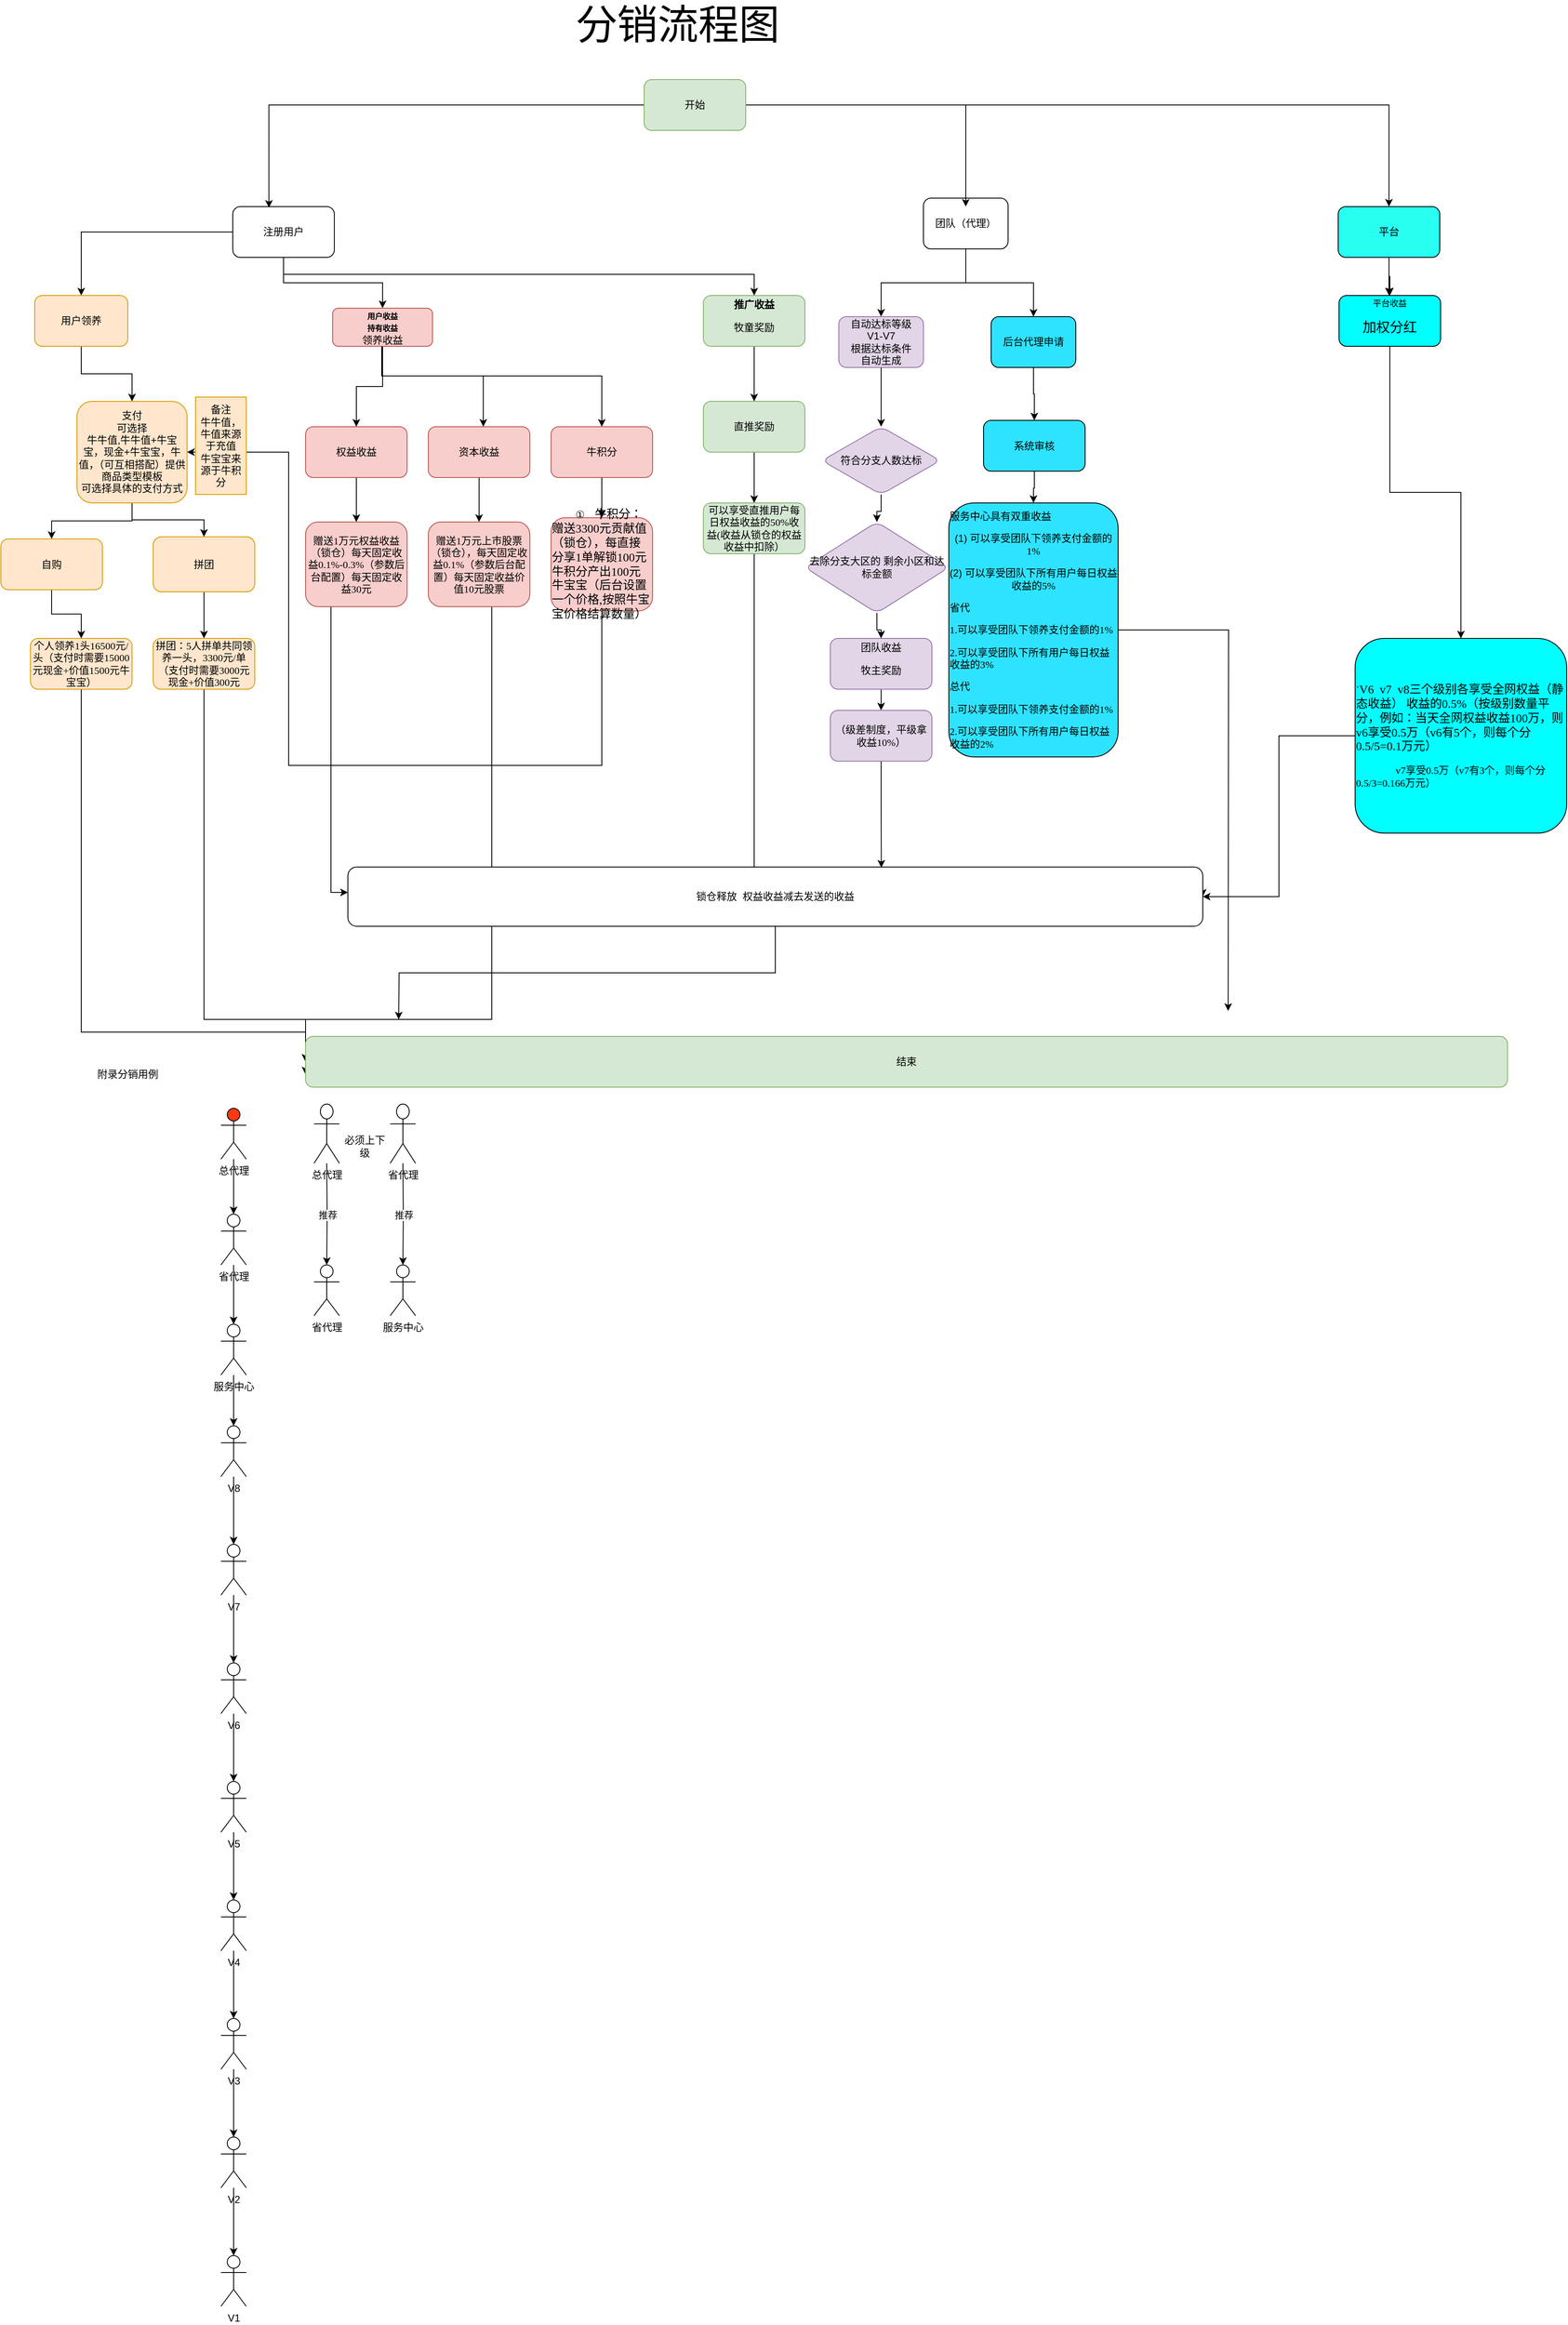 <mxfile version="21.0.8" type="github">
  <diagram id="C5RBs43oDa-KdzZeNtuy" name="Page-1">
    <mxGraphModel dx="1434" dy="764" grid="1" gridSize="10" guides="1" tooltips="1" connect="1" arrows="1" fold="1" page="1" pageScale="1" pageWidth="827" pageHeight="1169" math="0" shadow="0">
      <root>
        <mxCell id="WIyWlLk6GJQsqaUBKTNV-0" />
        <mxCell id="WIyWlLk6GJQsqaUBKTNV-1" parent="WIyWlLk6GJQsqaUBKTNV-0" />
        <mxCell id="wJaKwitPQJHhGoxhKrAu-2" value="" style="edgeStyle=orthogonalEdgeStyle;rounded=0;orthogonalLoop=1;jettySize=auto;html=1;" parent="WIyWlLk6GJQsqaUBKTNV-1" source="wJaKwitPQJHhGoxhKrAu-0" target="wJaKwitPQJHhGoxhKrAu-1" edge="1">
          <mxGeometry relative="1" as="geometry" />
        </mxCell>
        <mxCell id="wJaKwitPQJHhGoxhKrAu-12" value="" style="edgeStyle=orthogonalEdgeStyle;rounded=0;orthogonalLoop=1;jettySize=auto;html=1;" parent="WIyWlLk6GJQsqaUBKTNV-1" source="wJaKwitPQJHhGoxhKrAu-0" target="wJaKwitPQJHhGoxhKrAu-11" edge="1">
          <mxGeometry relative="1" as="geometry" />
        </mxCell>
        <mxCell id="wJaKwitPQJHhGoxhKrAu-29" value="" style="edgeStyle=orthogonalEdgeStyle;rounded=0;orthogonalLoop=1;jettySize=auto;html=1;" parent="WIyWlLk6GJQsqaUBKTNV-1" source="wJaKwitPQJHhGoxhKrAu-0" target="wJaKwitPQJHhGoxhKrAu-28" edge="1">
          <mxGeometry relative="1" as="geometry">
            <Array as="points">
              <mxPoint x="354" y="380" />
              <mxPoint x="910" y="380" />
            </Array>
          </mxGeometry>
        </mxCell>
        <mxCell id="wJaKwitPQJHhGoxhKrAu-0" value="注册用户" style="rounded=1;whiteSpace=wrap;html=1;" parent="WIyWlLk6GJQsqaUBKTNV-1" vertex="1">
          <mxGeometry x="294" y="300" width="120" height="60" as="geometry" />
        </mxCell>
        <mxCell id="mll0LeE3y_oYJCZJaChD-9" style="edgeStyle=orthogonalEdgeStyle;rounded=0;orthogonalLoop=1;jettySize=auto;html=1;entryX=0.5;entryY=0;entryDx=0;entryDy=0;" parent="WIyWlLk6GJQsqaUBKTNV-1" source="wJaKwitPQJHhGoxhKrAu-1" target="mll0LeE3y_oYJCZJaChD-0" edge="1">
          <mxGeometry relative="1" as="geometry" />
        </mxCell>
        <mxCell id="wJaKwitPQJHhGoxhKrAu-1" value="用户领养" style="rounded=1;whiteSpace=wrap;html=1;fillColor=#ffe6cc;strokeColor=#d79b00;" parent="WIyWlLk6GJQsqaUBKTNV-1" vertex="1">
          <mxGeometry x="60" y="405" width="110" height="60" as="geometry" />
        </mxCell>
        <mxCell id="mll0LeE3y_oYJCZJaChD-8" style="edgeStyle=orthogonalEdgeStyle;rounded=0;orthogonalLoop=1;jettySize=auto;html=1;" parent="WIyWlLk6GJQsqaUBKTNV-1" source="wJaKwitPQJHhGoxhKrAu-5" target="wJaKwitPQJHhGoxhKrAu-9" edge="1">
          <mxGeometry relative="1" as="geometry" />
        </mxCell>
        <mxCell id="wJaKwitPQJHhGoxhKrAu-5" value="拼团" style="rounded=1;whiteSpace=wrap;html=1;fillColor=#ffe6cc;strokeColor=#d79b00;" parent="WIyWlLk6GJQsqaUBKTNV-1" vertex="1">
          <mxGeometry x="200" y="690" width="120" height="65" as="geometry" />
        </mxCell>
        <mxCell id="wJaKwitPQJHhGoxhKrAu-130" style="edgeStyle=orthogonalEdgeStyle;rounded=0;orthogonalLoop=1;jettySize=auto;html=1;entryX=0;entryY=0.75;entryDx=0;entryDy=0;" parent="WIyWlLk6GJQsqaUBKTNV-1" source="wJaKwitPQJHhGoxhKrAu-7" target="wJaKwitPQJHhGoxhKrAu-129" edge="1">
          <mxGeometry relative="1" as="geometry">
            <Array as="points">
              <mxPoint x="115" y="1275" />
            </Array>
          </mxGeometry>
        </mxCell>
        <mxCell id="wJaKwitPQJHhGoxhKrAu-7" value="&lt;p class=&quot;MsoNormal&quot;&gt;&lt;font face=&quot;宋体&quot;&gt;个人领养&lt;/font&gt;&lt;font face=&quot;Calibri&quot;&gt;1&lt;/font&gt;&lt;font face=&quot;宋体&quot;&gt;头&lt;/font&gt;&lt;font face=&quot;Calibri&quot;&gt;16500&lt;/font&gt;&lt;font face=&quot;宋体&quot;&gt;元&lt;/font&gt;&lt;font face=&quot;Calibri&quot;&gt;/&lt;/font&gt;&lt;font face=&quot;宋体&quot;&gt;头（支付时需要&lt;/font&gt;&lt;font face=&quot;Calibri&quot;&gt;15000&lt;/font&gt;&lt;font face=&quot;宋体&quot;&gt;元现金&lt;/font&gt;&lt;font face=&quot;Calibri&quot;&gt;+&lt;/font&gt;&lt;font face=&quot;宋体&quot;&gt;价值&lt;/font&gt;&lt;font face=&quot;Calibri&quot;&gt;1500&lt;/font&gt;&lt;font face=&quot;宋体&quot;&gt;元牛宝宝）&lt;/font&gt;&lt;/p&gt;" style="whiteSpace=wrap;html=1;rounded=1;fillColor=#ffe6cc;strokeColor=#d79b00;" parent="WIyWlLk6GJQsqaUBKTNV-1" vertex="1">
          <mxGeometry x="55" y="810" width="120" height="60" as="geometry" />
        </mxCell>
        <mxCell id="wJaKwitPQJHhGoxhKrAu-14" value="" style="edgeStyle=orthogonalEdgeStyle;rounded=0;orthogonalLoop=1;jettySize=auto;html=1;" parent="WIyWlLk6GJQsqaUBKTNV-1" source="wJaKwitPQJHhGoxhKrAu-11" target="wJaKwitPQJHhGoxhKrAu-13" edge="1">
          <mxGeometry relative="1" as="geometry" />
        </mxCell>
        <mxCell id="wJaKwitPQJHhGoxhKrAu-16" value="" style="edgeStyle=orthogonalEdgeStyle;rounded=0;orthogonalLoop=1;jettySize=auto;html=1;" parent="WIyWlLk6GJQsqaUBKTNV-1" source="wJaKwitPQJHhGoxhKrAu-11" target="wJaKwitPQJHhGoxhKrAu-15" edge="1">
          <mxGeometry relative="1" as="geometry">
            <Array as="points">
              <mxPoint x="471" y="500" />
              <mxPoint x="590" y="500" />
            </Array>
          </mxGeometry>
        </mxCell>
        <mxCell id="wJaKwitPQJHhGoxhKrAu-110" style="edgeStyle=orthogonalEdgeStyle;rounded=0;orthogonalLoop=1;jettySize=auto;html=1;" parent="WIyWlLk6GJQsqaUBKTNV-1" source="wJaKwitPQJHhGoxhKrAu-11" target="wJaKwitPQJHhGoxhKrAu-17" edge="1">
          <mxGeometry relative="1" as="geometry">
            <Array as="points">
              <mxPoint x="470" y="500" />
              <mxPoint x="730" y="500" />
            </Array>
          </mxGeometry>
        </mxCell>
        <mxCell id="wJaKwitPQJHhGoxhKrAu-11" value="&lt;b&gt;&lt;font style=&quot;font-size: 9px;&quot;&gt;用户收益&lt;br&gt;持有收益&lt;br&gt;&lt;/font&gt;&lt;/b&gt;&lt;span style=&quot;font-family: 宋体; background-color: initial;&quot;&gt;领养收益&lt;/span&gt;&lt;b&gt;&lt;font style=&quot;font-size: 9px;&quot;&gt;&lt;br&gt;&lt;/font&gt;&lt;/b&gt;" style="rounded=1;whiteSpace=wrap;html=1;strokeColor=#b85450;fillColor=#f8cecc;" parent="WIyWlLk6GJQsqaUBKTNV-1" vertex="1">
          <mxGeometry x="412" y="420" width="118" height="45" as="geometry" />
        </mxCell>
        <mxCell id="wJaKwitPQJHhGoxhKrAu-20" value="" style="edgeStyle=orthogonalEdgeStyle;rounded=0;orthogonalLoop=1;jettySize=auto;html=1;" parent="WIyWlLk6GJQsqaUBKTNV-1" source="wJaKwitPQJHhGoxhKrAu-13" target="wJaKwitPQJHhGoxhKrAu-19" edge="1">
          <mxGeometry relative="1" as="geometry" />
        </mxCell>
        <mxCell id="wJaKwitPQJHhGoxhKrAu-13" value="权益收益" style="rounded=1;whiteSpace=wrap;html=1;fillColor=#f8cecc;strokeColor=#b85450;" parent="WIyWlLk6GJQsqaUBKTNV-1" vertex="1">
          <mxGeometry x="380" y="560" width="120" height="60" as="geometry" />
        </mxCell>
        <mxCell id="wJaKwitPQJHhGoxhKrAu-22" value="" style="edgeStyle=orthogonalEdgeStyle;rounded=0;orthogonalLoop=1;jettySize=auto;html=1;" parent="WIyWlLk6GJQsqaUBKTNV-1" source="wJaKwitPQJHhGoxhKrAu-15" target="wJaKwitPQJHhGoxhKrAu-21" edge="1">
          <mxGeometry relative="1" as="geometry" />
        </mxCell>
        <mxCell id="wJaKwitPQJHhGoxhKrAu-15" value="&lt;p class=&quot;MsoNormal&quot;&gt;&lt;font face=&quot;宋体&quot;&gt;资本收益&lt;/font&gt;&lt;/p&gt;" style="whiteSpace=wrap;html=1;rounded=1;fillColor=#f8cecc;strokeColor=#b85450;" parent="WIyWlLk6GJQsqaUBKTNV-1" vertex="1">
          <mxGeometry x="525" y="560" width="120" height="60" as="geometry" />
        </mxCell>
        <mxCell id="wJaKwitPQJHhGoxhKrAu-27" value="" style="edgeStyle=orthogonalEdgeStyle;rounded=0;orthogonalLoop=1;jettySize=auto;html=1;" parent="WIyWlLk6GJQsqaUBKTNV-1" source="wJaKwitPQJHhGoxhKrAu-17" target="wJaKwitPQJHhGoxhKrAu-23" edge="1">
          <mxGeometry relative="1" as="geometry" />
        </mxCell>
        <mxCell id="wJaKwitPQJHhGoxhKrAu-17" value="&lt;p class=&quot;MsoNormal&quot;&gt;&lt;font face=&quot;宋体&quot;&gt;牛积分&lt;/font&gt;&lt;/p&gt;" style="whiteSpace=wrap;html=1;rounded=1;fillColor=#f8cecc;strokeColor=#b85450;" parent="WIyWlLk6GJQsqaUBKTNV-1" vertex="1">
          <mxGeometry x="670" y="560" width="120" height="60" as="geometry" />
        </mxCell>
        <mxCell id="mll0LeE3y_oYJCZJaChD-15" value="" style="edgeStyle=orthogonalEdgeStyle;rounded=0;orthogonalLoop=1;jettySize=auto;html=1;" parent="WIyWlLk6GJQsqaUBKTNV-1" source="wJaKwitPQJHhGoxhKrAu-19" target="mll0LeE3y_oYJCZJaChD-14" edge="1">
          <mxGeometry relative="1" as="geometry">
            <Array as="points">
              <mxPoint x="410" y="1110" />
            </Array>
          </mxGeometry>
        </mxCell>
        <mxCell id="wJaKwitPQJHhGoxhKrAu-19" value="&lt;p class=&quot;MsoNormal&quot;&gt;&lt;font face=&quot;宋体&quot;&gt;赠送&lt;/font&gt;&lt;font face=&quot;Calibri&quot;&gt;1&lt;/font&gt;&lt;font face=&quot;宋体&quot;&gt;万元权益收益（锁仓）每天固定收益&lt;/font&gt;&lt;font face=&quot;Calibri&quot;&gt;0.1%-0.3%&lt;/font&gt;&lt;font face=&quot;宋体&quot;&gt;（参数后台配置）每天固定收益&lt;/font&gt;&lt;font face=&quot;Calibri&quot;&gt;30&lt;/font&gt;&lt;font face=&quot;宋体&quot;&gt;元&lt;/font&gt;&lt;/p&gt;" style="rounded=1;whiteSpace=wrap;html=1;fillColor=#f8cecc;strokeColor=#b85450;" parent="WIyWlLk6GJQsqaUBKTNV-1" vertex="1">
          <mxGeometry x="380" y="672.5" width="120" height="100" as="geometry" />
        </mxCell>
        <mxCell id="wJaKwitPQJHhGoxhKrAu-133" style="edgeStyle=orthogonalEdgeStyle;rounded=0;orthogonalLoop=1;jettySize=auto;html=1;entryX=0;entryY=0.5;entryDx=0;entryDy=0;" parent="WIyWlLk6GJQsqaUBKTNV-1" source="wJaKwitPQJHhGoxhKrAu-21" target="wJaKwitPQJHhGoxhKrAu-129" edge="1">
          <mxGeometry relative="1" as="geometry">
            <Array as="points">
              <mxPoint x="600" y="1260" />
            </Array>
          </mxGeometry>
        </mxCell>
        <mxCell id="wJaKwitPQJHhGoxhKrAu-21" value="&lt;p class=&quot;MsoNormal&quot;&gt;&lt;font face=&quot;宋体&quot;&gt;赠送&lt;/font&gt;&lt;font face=&quot;Calibri&quot;&gt;1&lt;/font&gt;&lt;font face=&quot;宋体&quot;&gt;万元上市股票（锁仓），每天固定收益&lt;/font&gt;&lt;font face=&quot;Calibri&quot;&gt;0.1%&lt;/font&gt;&lt;font face=&quot;宋体&quot;&gt;（参数后台配置）每天固定收益价值&lt;/font&gt;&lt;font face=&quot;Calibri&quot;&gt;10&lt;/font&gt;&lt;font face=&quot;宋体&quot;&gt;元股票&lt;/font&gt;&lt;/p&gt;" style="whiteSpace=wrap;html=1;rounded=1;fillColor=#f8cecc;strokeColor=#b85450;" parent="WIyWlLk6GJQsqaUBKTNV-1" vertex="1">
          <mxGeometry x="525" y="672.5" width="120" height="100" as="geometry" />
        </mxCell>
        <mxCell id="mll0LeE3y_oYJCZJaChD-13" style="edgeStyle=orthogonalEdgeStyle;rounded=0;orthogonalLoop=1;jettySize=auto;html=1;entryX=1;entryY=0.5;entryDx=0;entryDy=0;" parent="WIyWlLk6GJQsqaUBKTNV-1" source="wJaKwitPQJHhGoxhKrAu-23" target="mll0LeE3y_oYJCZJaChD-0" edge="1">
          <mxGeometry relative="1" as="geometry">
            <Array as="points">
              <mxPoint x="730" y="960" />
              <mxPoint x="360" y="960" />
              <mxPoint x="360" y="590" />
            </Array>
          </mxGeometry>
        </mxCell>
        <mxCell id="wJaKwitPQJHhGoxhKrAu-23" value="&lt;p style=&quot;margin-left:0.0pt;mso-para-margin-left:0.0gd;text-indent:21.0pt;&lt;br/&gt;mso-char-indent-count:2.0;text-align:left;mso-list:l0 level1 lfo1;&quot; class=&quot;MsoNormal&quot;&gt;①　&lt;span style=&quot;mso-spacerun:&#39;yes&#39;;font-family:宋体;mso-ascii-font-family:Calibri;&lt;br/&gt;mso-hansi-font-family:Calibri;mso-bidi-font-family:&#39;Times New Roman&#39;;font-size:10.5pt;&lt;br/&gt;mso-font-kerning:1.0pt;&quot;&gt;&lt;font face=&quot;宋体&quot;&gt;牛积分：赠送&lt;/font&gt;&lt;font face=&quot;Calibri&quot;&gt;3300&lt;/font&gt;&lt;font face=&quot;宋体&quot;&gt;元贡献值（锁仓），每直接分享&lt;/font&gt;&lt;font face=&quot;Calibri&quot;&gt;1&lt;/font&gt;&lt;font face=&quot;宋体&quot;&gt;单解锁&lt;/font&gt;&lt;font face=&quot;Calibri&quot;&gt;100&lt;/font&gt;&lt;font face=&quot;宋体&quot;&gt;元牛积分产出&lt;/font&gt;&lt;font face=&quot;Calibri&quot;&gt;100&lt;/font&gt;&lt;font face=&quot;宋体&quot;&gt;元牛宝宝（后台设置一个价格&lt;/font&gt;&lt;font face=&quot;Calibri&quot;&gt;,&lt;/font&gt;&lt;font face=&quot;宋体&quot;&gt;按照牛宝宝价格结算数量）&lt;/font&gt;&lt;/span&gt;&lt;span style=&quot;mso-spacerun:&#39;yes&#39;;font-family:Calibri;mso-fareast-font-family:宋体;&lt;br/&gt;mso-bidi-font-family:&#39;Times New Roman&#39;;font-size:10.5pt;mso-font-kerning:1.0pt;&quot;&gt;&lt;/span&gt;&lt;/p&gt;" style="whiteSpace=wrap;html=1;rounded=1;fillColor=#f8cecc;strokeColor=#b85450;" parent="WIyWlLk6GJQsqaUBKTNV-1" vertex="1">
          <mxGeometry x="670" y="667.5" width="120" height="110" as="geometry" />
        </mxCell>
        <mxCell id="wJaKwitPQJHhGoxhKrAu-131" style="edgeStyle=orthogonalEdgeStyle;rounded=0;orthogonalLoop=1;jettySize=auto;html=1;entryX=0;entryY=0.5;entryDx=0;entryDy=0;" parent="WIyWlLk6GJQsqaUBKTNV-1" source="wJaKwitPQJHhGoxhKrAu-9" target="wJaKwitPQJHhGoxhKrAu-129" edge="1">
          <mxGeometry relative="1" as="geometry">
            <Array as="points">
              <mxPoint x="260" y="1260" />
            </Array>
          </mxGeometry>
        </mxCell>
        <mxCell id="wJaKwitPQJHhGoxhKrAu-9" value="&lt;p class=&quot;MsoNormal&quot;&gt;&lt;font face=&quot;宋体&quot;&gt;拼团：&lt;/font&gt;&lt;font face=&quot;Calibri&quot;&gt;5&lt;/font&gt;&lt;font face=&quot;宋体&quot;&gt;人拼单共同领养一头，&lt;/font&gt;&lt;font face=&quot;Calibri&quot;&gt;3300&lt;/font&gt;&lt;font face=&quot;宋体&quot;&gt;元&lt;/font&gt;&lt;font face=&quot;Calibri&quot;&gt;/&lt;/font&gt;&lt;font face=&quot;宋体&quot;&gt;单（支付时需要&lt;/font&gt;&lt;font face=&quot;Calibri&quot;&gt;3000&lt;/font&gt;&lt;font face=&quot;宋体&quot;&gt;元现金&lt;/font&gt;&lt;font face=&quot;Calibri&quot;&gt;+&lt;/font&gt;&lt;font face=&quot;宋体&quot;&gt;价值&lt;/font&gt;&lt;font face=&quot;Calibri&quot;&gt;300&lt;/font&gt;&lt;font face=&quot;宋体&quot;&gt;元&lt;/font&gt;&lt;/p&gt;" style="whiteSpace=wrap;html=1;rounded=1;fillColor=#ffe6cc;strokeColor=#d79b00;" parent="WIyWlLk6GJQsqaUBKTNV-1" vertex="1">
          <mxGeometry x="200" y="810" width="120" height="60" as="geometry" />
        </mxCell>
        <mxCell id="wJaKwitPQJHhGoxhKrAu-31" value="" style="edgeStyle=orthogonalEdgeStyle;rounded=0;orthogonalLoop=1;jettySize=auto;html=1;" parent="WIyWlLk6GJQsqaUBKTNV-1" source="wJaKwitPQJHhGoxhKrAu-28" target="wJaKwitPQJHhGoxhKrAu-30" edge="1">
          <mxGeometry relative="1" as="geometry" />
        </mxCell>
        <mxCell id="wJaKwitPQJHhGoxhKrAu-35" value="" style="edgeStyle=orthogonalEdgeStyle;rounded=0;orthogonalLoop=1;jettySize=auto;html=1;" parent="WIyWlLk6GJQsqaUBKTNV-1" source="wJaKwitPQJHhGoxhKrAu-30" target="wJaKwitPQJHhGoxhKrAu-34" edge="1">
          <mxGeometry relative="1" as="geometry" />
        </mxCell>
        <mxCell id="wJaKwitPQJHhGoxhKrAu-30" value="直推奖励" style="whiteSpace=wrap;html=1;rounded=1;fillColor=#d5e8d4;strokeColor=#82b366;" parent="WIyWlLk6GJQsqaUBKTNV-1" vertex="1">
          <mxGeometry x="850" y="530" width="120" height="60" as="geometry" />
        </mxCell>
        <mxCell id="mll0LeE3y_oYJCZJaChD-18" style="edgeStyle=orthogonalEdgeStyle;rounded=0;orthogonalLoop=1;jettySize=auto;html=1;entryX=1;entryY=0.5;entryDx=0;entryDy=0;" parent="WIyWlLk6GJQsqaUBKTNV-1" source="wJaKwitPQJHhGoxhKrAu-34" target="mll0LeE3y_oYJCZJaChD-14" edge="1">
          <mxGeometry relative="1" as="geometry">
            <Array as="points">
              <mxPoint x="910" y="1110" />
            </Array>
          </mxGeometry>
        </mxCell>
        <mxCell id="wJaKwitPQJHhGoxhKrAu-34" value="&lt;p class=&quot;MsoNormal&quot;&gt;&lt;font face=&quot;宋体&quot;&gt;可以享受直推用户每日权益收益的&lt;/font&gt;&lt;font face=&quot;Calibri&quot;&gt;50%&lt;/font&gt;&lt;font face=&quot;宋体&quot;&gt;收益&lt;/font&gt;&lt;font face=&quot;Calibri&quot;&gt;(&lt;/font&gt;&lt;font face=&quot;宋体&quot;&gt;收益从锁仓的权益收益中扣除）&lt;/font&gt;&lt;/p&gt;" style="whiteSpace=wrap;html=1;rounded=1;fillColor=#d5e8d4;strokeColor=#82b366;" parent="WIyWlLk6GJQsqaUBKTNV-1" vertex="1">
          <mxGeometry x="850" y="650" width="120" height="60" as="geometry" />
        </mxCell>
        <mxCell id="mll0LeE3y_oYJCZJaChD-22" value="" style="edgeStyle=orthogonalEdgeStyle;rounded=0;orthogonalLoop=1;jettySize=auto;html=1;" parent="WIyWlLk6GJQsqaUBKTNV-1" source="wJaKwitPQJHhGoxhKrAu-39" target="mll0LeE3y_oYJCZJaChD-21" edge="1">
          <mxGeometry relative="1" as="geometry" />
        </mxCell>
        <mxCell id="mll0LeE3y_oYJCZJaChD-25" style="edgeStyle=orthogonalEdgeStyle;rounded=0;orthogonalLoop=1;jettySize=auto;html=1;" parent="WIyWlLk6GJQsqaUBKTNV-1" source="wJaKwitPQJHhGoxhKrAu-39" target="mll0LeE3y_oYJCZJaChD-23" edge="1">
          <mxGeometry relative="1" as="geometry" />
        </mxCell>
        <mxCell id="wJaKwitPQJHhGoxhKrAu-39" value="团队（代理）" style="rounded=1;whiteSpace=wrap;html=1;movable=1;resizable=1;rotatable=1;deletable=1;editable=1;locked=0;connectable=1;" parent="WIyWlLk6GJQsqaUBKTNV-1" vertex="1">
          <mxGeometry x="1110" y="290" width="100" height="60" as="geometry" />
        </mxCell>
        <mxCell id="wJaKwitPQJHhGoxhKrAu-42" style="edgeStyle=orthogonalEdgeStyle;rounded=0;orthogonalLoop=1;jettySize=auto;html=1;entryX=0.356;entryY=0.022;entryDx=0;entryDy=0;entryPerimeter=0;" parent="WIyWlLk6GJQsqaUBKTNV-1" source="wJaKwitPQJHhGoxhKrAu-41" target="wJaKwitPQJHhGoxhKrAu-0" edge="1">
          <mxGeometry relative="1" as="geometry" />
        </mxCell>
        <mxCell id="wJaKwitPQJHhGoxhKrAu-122" style="edgeStyle=orthogonalEdgeStyle;rounded=0;orthogonalLoop=1;jettySize=auto;html=1;entryX=0.5;entryY=0;entryDx=0;entryDy=0;" parent="WIyWlLk6GJQsqaUBKTNV-1" source="wJaKwitPQJHhGoxhKrAu-41" target="wJaKwitPQJHhGoxhKrAu-121" edge="1">
          <mxGeometry relative="1" as="geometry" />
        </mxCell>
        <mxCell id="mll0LeE3y_oYJCZJaChD-20" style="edgeStyle=orthogonalEdgeStyle;rounded=0;orthogonalLoop=1;jettySize=auto;html=1;entryX=0.5;entryY=0.167;entryDx=0;entryDy=0;entryPerimeter=0;" parent="WIyWlLk6GJQsqaUBKTNV-1" source="wJaKwitPQJHhGoxhKrAu-41" target="wJaKwitPQJHhGoxhKrAu-39" edge="1">
          <mxGeometry relative="1" as="geometry" />
        </mxCell>
        <mxCell id="wJaKwitPQJHhGoxhKrAu-41" value="开始" style="rounded=1;whiteSpace=wrap;html=1;fillColor=#d5e8d4;strokeColor=#82b366;" parent="WIyWlLk6GJQsqaUBKTNV-1" vertex="1">
          <mxGeometry x="780" y="150" width="120" height="60" as="geometry" />
        </mxCell>
        <mxCell id="wJaKwitPQJHhGoxhKrAu-50" value="附录分销用例" style="text;html=1;strokeColor=none;fillColor=none;align=center;verticalAlign=middle;whiteSpace=wrap;rounded=0;" parent="WIyWlLk6GJQsqaUBKTNV-1" vertex="1">
          <mxGeometry x="130" y="1310" width="80" height="30" as="geometry" />
        </mxCell>
        <mxCell id="wJaKwitPQJHhGoxhKrAu-61" value="" style="edgeStyle=orthogonalEdgeStyle;rounded=0;orthogonalLoop=1;jettySize=auto;html=1;" parent="WIyWlLk6GJQsqaUBKTNV-1" source="wJaKwitPQJHhGoxhKrAu-52" target="wJaKwitPQJHhGoxhKrAu-60" edge="1">
          <mxGeometry relative="1" as="geometry" />
        </mxCell>
        <mxCell id="wJaKwitPQJHhGoxhKrAu-85" style="edgeStyle=orthogonalEdgeStyle;rounded=0;orthogonalLoop=1;jettySize=auto;html=1;entryX=0.5;entryY=0;entryDx=0;entryDy=0;entryPerimeter=0;" parent="WIyWlLk6GJQsqaUBKTNV-1" source="wJaKwitPQJHhGoxhKrAu-56" target="wJaKwitPQJHhGoxhKrAu-52" edge="1">
          <mxGeometry relative="1" as="geometry" />
        </mxCell>
        <UserObject label="总代理" id="wJaKwitPQJHhGoxhKrAu-56">
          <mxCell style="shape=umlActor;verticalLabelPosition=bottom;verticalAlign=top;html=1;outlineConnect=0;fillColor=#FF3912;" parent="WIyWlLk6GJQsqaUBKTNV-1" vertex="1">
            <mxGeometry x="280" y="1365" width="30" height="60" as="geometry" />
          </mxCell>
        </UserObject>
        <mxCell id="wJaKwitPQJHhGoxhKrAu-63" value="" style="edgeStyle=orthogonalEdgeStyle;rounded=0;orthogonalLoop=1;jettySize=auto;html=1;" parent="WIyWlLk6GJQsqaUBKTNV-1" source="wJaKwitPQJHhGoxhKrAu-60" target="wJaKwitPQJHhGoxhKrAu-62" edge="1">
          <mxGeometry relative="1" as="geometry" />
        </mxCell>
        <UserObject label="服务中心" id="wJaKwitPQJHhGoxhKrAu-60">
          <mxCell style="shape=umlActor;verticalLabelPosition=bottom;verticalAlign=top;html=1;outlineConnect=0;" parent="WIyWlLk6GJQsqaUBKTNV-1" vertex="1">
            <mxGeometry x="280" y="1620" width="30" height="60" as="geometry" />
          </mxCell>
        </UserObject>
        <mxCell id="wJaKwitPQJHhGoxhKrAu-65" value="" style="edgeStyle=orthogonalEdgeStyle;rounded=0;orthogonalLoop=1;jettySize=auto;html=1;" parent="WIyWlLk6GJQsqaUBKTNV-1" source="wJaKwitPQJHhGoxhKrAu-62" target="wJaKwitPQJHhGoxhKrAu-64" edge="1">
          <mxGeometry relative="1" as="geometry" />
        </mxCell>
        <UserObject label="V8&lt;br&gt;" id="wJaKwitPQJHhGoxhKrAu-62">
          <mxCell style="shape=umlActor;verticalLabelPosition=bottom;verticalAlign=top;html=1;outlineConnect=0;" parent="WIyWlLk6GJQsqaUBKTNV-1" vertex="1">
            <mxGeometry x="280" y="1740" width="30" height="60" as="geometry" />
          </mxCell>
        </UserObject>
        <mxCell id="wJaKwitPQJHhGoxhKrAu-67" value="" style="edgeStyle=orthogonalEdgeStyle;rounded=0;orthogonalLoop=1;jettySize=auto;html=1;" parent="WIyWlLk6GJQsqaUBKTNV-1" source="wJaKwitPQJHhGoxhKrAu-64" target="wJaKwitPQJHhGoxhKrAu-66" edge="1">
          <mxGeometry relative="1" as="geometry" />
        </mxCell>
        <UserObject label="V7" id="wJaKwitPQJHhGoxhKrAu-64">
          <mxCell style="shape=umlActor;verticalLabelPosition=bottom;verticalAlign=top;html=1;outlineConnect=0;" parent="WIyWlLk6GJQsqaUBKTNV-1" vertex="1">
            <mxGeometry x="280" y="1880" width="30" height="60" as="geometry" />
          </mxCell>
        </UserObject>
        <mxCell id="wJaKwitPQJHhGoxhKrAu-69" value="" style="edgeStyle=orthogonalEdgeStyle;rounded=0;orthogonalLoop=1;jettySize=auto;html=1;" parent="WIyWlLk6GJQsqaUBKTNV-1" source="wJaKwitPQJHhGoxhKrAu-66" target="wJaKwitPQJHhGoxhKrAu-68" edge="1">
          <mxGeometry relative="1" as="geometry" />
        </mxCell>
        <UserObject label="V6" id="wJaKwitPQJHhGoxhKrAu-66">
          <mxCell style="shape=umlActor;verticalLabelPosition=bottom;verticalAlign=top;html=1;outlineConnect=0;" parent="WIyWlLk6GJQsqaUBKTNV-1" vertex="1">
            <mxGeometry x="280" y="2020" width="30" height="60" as="geometry" />
          </mxCell>
        </UserObject>
        <mxCell id="wJaKwitPQJHhGoxhKrAu-71" value="" style="edgeStyle=orthogonalEdgeStyle;rounded=0;orthogonalLoop=1;jettySize=auto;html=1;" parent="WIyWlLk6GJQsqaUBKTNV-1" source="wJaKwitPQJHhGoxhKrAu-68" target="wJaKwitPQJHhGoxhKrAu-70" edge="1">
          <mxGeometry relative="1" as="geometry" />
        </mxCell>
        <UserObject label="V5" id="wJaKwitPQJHhGoxhKrAu-68">
          <mxCell style="shape=umlActor;verticalLabelPosition=bottom;verticalAlign=top;html=1;outlineConnect=0;" parent="WIyWlLk6GJQsqaUBKTNV-1" vertex="1">
            <mxGeometry x="280" y="2160" width="30" height="60" as="geometry" />
          </mxCell>
        </UserObject>
        <mxCell id="wJaKwitPQJHhGoxhKrAu-73" value="" style="edgeStyle=orthogonalEdgeStyle;rounded=0;orthogonalLoop=1;jettySize=auto;html=1;" parent="WIyWlLk6GJQsqaUBKTNV-1" source="wJaKwitPQJHhGoxhKrAu-70" target="wJaKwitPQJHhGoxhKrAu-72" edge="1">
          <mxGeometry relative="1" as="geometry" />
        </mxCell>
        <UserObject label="V4" id="wJaKwitPQJHhGoxhKrAu-70">
          <mxCell style="shape=umlActor;verticalLabelPosition=bottom;verticalAlign=top;html=1;outlineConnect=0;" parent="WIyWlLk6GJQsqaUBKTNV-1" vertex="1">
            <mxGeometry x="280" y="2300" width="30" height="60" as="geometry" />
          </mxCell>
        </UserObject>
        <mxCell id="wJaKwitPQJHhGoxhKrAu-75" value="" style="edgeStyle=orthogonalEdgeStyle;rounded=0;orthogonalLoop=1;jettySize=auto;html=1;" parent="WIyWlLk6GJQsqaUBKTNV-1" source="wJaKwitPQJHhGoxhKrAu-72" target="wJaKwitPQJHhGoxhKrAu-74" edge="1">
          <mxGeometry relative="1" as="geometry" />
        </mxCell>
        <UserObject label="V3&lt;br&gt;" id="wJaKwitPQJHhGoxhKrAu-72">
          <mxCell style="shape=umlActor;verticalLabelPosition=bottom;verticalAlign=top;html=1;outlineConnect=0;" parent="WIyWlLk6GJQsqaUBKTNV-1" vertex="1">
            <mxGeometry x="280" y="2440" width="30" height="60" as="geometry" />
          </mxCell>
        </UserObject>
        <mxCell id="wJaKwitPQJHhGoxhKrAu-77" value="" style="edgeStyle=orthogonalEdgeStyle;rounded=0;orthogonalLoop=1;jettySize=auto;html=1;" parent="WIyWlLk6GJQsqaUBKTNV-1" source="wJaKwitPQJHhGoxhKrAu-74" target="wJaKwitPQJHhGoxhKrAu-76" edge="1">
          <mxGeometry relative="1" as="geometry" />
        </mxCell>
        <UserObject label="V2&lt;br&gt;" id="wJaKwitPQJHhGoxhKrAu-74">
          <mxCell style="shape=umlActor;verticalLabelPosition=bottom;verticalAlign=top;html=1;outlineConnect=0;" parent="WIyWlLk6GJQsqaUBKTNV-1" vertex="1">
            <mxGeometry x="280" y="2580" width="30" height="60" as="geometry" />
          </mxCell>
        </UserObject>
        <UserObject label="V1" id="wJaKwitPQJHhGoxhKrAu-76">
          <mxCell style="shape=umlActor;verticalLabelPosition=bottom;verticalAlign=top;html=1;outlineConnect=0;" parent="WIyWlLk6GJQsqaUBKTNV-1" vertex="1">
            <mxGeometry x="280" y="2720" width="30" height="60" as="geometry" />
          </mxCell>
        </UserObject>
        <mxCell id="wJaKwitPQJHhGoxhKrAu-82" value="推荐" style="edgeStyle=orthogonalEdgeStyle;rounded=0;orthogonalLoop=1;jettySize=auto;html=1;" parent="WIyWlLk6GJQsqaUBKTNV-1" target="wJaKwitPQJHhGoxhKrAu-80" edge="1">
          <mxGeometry relative="1" as="geometry">
            <mxPoint x="405" y="1430" as="sourcePoint" />
          </mxGeometry>
        </mxCell>
        <mxCell id="wJaKwitPQJHhGoxhKrAu-79" value="总代理" style="shape=umlActor;verticalLabelPosition=bottom;verticalAlign=top;html=1;outlineConnect=0;" parent="WIyWlLk6GJQsqaUBKTNV-1" vertex="1">
          <mxGeometry x="390" y="1360" width="30" height="70" as="geometry" />
        </mxCell>
        <mxCell id="wJaKwitPQJHhGoxhKrAu-83" style="edgeStyle=orthogonalEdgeStyle;rounded=0;orthogonalLoop=1;jettySize=auto;html=1;exitX=0.5;exitY=0.5;exitDx=0;exitDy=0;exitPerimeter=0;" parent="WIyWlLk6GJQsqaUBKTNV-1" source="wJaKwitPQJHhGoxhKrAu-80" edge="1">
          <mxGeometry relative="1" as="geometry">
            <mxPoint x="405" y="1580" as="targetPoint" />
          </mxGeometry>
        </mxCell>
        <UserObject label="省代理" id="wJaKwitPQJHhGoxhKrAu-80">
          <mxCell style="shape=umlActor;verticalLabelPosition=bottom;verticalAlign=top;html=1;outlineConnect=0;" parent="WIyWlLk6GJQsqaUBKTNV-1" vertex="1">
            <mxGeometry x="390" y="1550" width="30" height="60" as="geometry" />
          </mxCell>
        </UserObject>
        <mxCell id="wJaKwitPQJHhGoxhKrAu-52" value="省代理" style="shape=umlActor;verticalLabelPosition=bottom;verticalAlign=top;html=1;outlineConnect=0;strokeColor=#000000;" parent="WIyWlLk6GJQsqaUBKTNV-1" vertex="1">
          <mxGeometry x="280" y="1490" width="30" height="60" as="geometry" />
        </mxCell>
        <mxCell id="wJaKwitPQJHhGoxhKrAu-86" value="推荐" style="edgeStyle=orthogonalEdgeStyle;rounded=0;orthogonalLoop=1;jettySize=auto;html=1;" parent="WIyWlLk6GJQsqaUBKTNV-1" target="wJaKwitPQJHhGoxhKrAu-89" edge="1">
          <mxGeometry relative="1" as="geometry">
            <mxPoint x="495" y="1430" as="sourcePoint" />
          </mxGeometry>
        </mxCell>
        <mxCell id="wJaKwitPQJHhGoxhKrAu-87" value="省代理" style="shape=umlActor;verticalLabelPosition=bottom;verticalAlign=top;html=1;outlineConnect=0;" parent="WIyWlLk6GJQsqaUBKTNV-1" vertex="1">
          <mxGeometry x="480" y="1360" width="30" height="70" as="geometry" />
        </mxCell>
        <mxCell id="wJaKwitPQJHhGoxhKrAu-88" style="edgeStyle=orthogonalEdgeStyle;rounded=0;orthogonalLoop=1;jettySize=auto;html=1;exitX=0.5;exitY=0.5;exitDx=0;exitDy=0;exitPerimeter=0;" parent="WIyWlLk6GJQsqaUBKTNV-1" source="wJaKwitPQJHhGoxhKrAu-89" edge="1">
          <mxGeometry relative="1" as="geometry">
            <mxPoint x="495" y="1580" as="targetPoint" />
          </mxGeometry>
        </mxCell>
        <UserObject label="服务中心" id="wJaKwitPQJHhGoxhKrAu-89">
          <mxCell style="shape=umlActor;verticalLabelPosition=bottom;verticalAlign=top;html=1;outlineConnect=0;" parent="WIyWlLk6GJQsqaUBKTNV-1" vertex="1">
            <mxGeometry x="480" y="1550" width="30" height="60" as="geometry" />
          </mxCell>
        </UserObject>
        <mxCell id="wJaKwitPQJHhGoxhKrAu-90" value="必须上下级" style="text;html=1;strokeColor=none;fillColor=none;align=center;verticalAlign=middle;whiteSpace=wrap;rounded=0;" parent="WIyWlLk6GJQsqaUBKTNV-1" vertex="1">
          <mxGeometry x="420" y="1395" width="60" height="30" as="geometry" />
        </mxCell>
        <mxCell id="wJaKwitPQJHhGoxhKrAu-28" value="&lt;b&gt;推广收益&lt;br&gt;&lt;/b&gt;&lt;p class=&quot;MsoNormal&quot;&gt;&lt;font face=&quot;宋体&quot;&gt;牧童奖励&lt;/font&gt;&lt;/p&gt;" style="whiteSpace=wrap;html=1;rounded=1;fillColor=#d5e8d4;strokeColor=#82b366;" parent="WIyWlLk6GJQsqaUBKTNV-1" vertex="1">
          <mxGeometry x="850" y="405" width="120" height="60" as="geometry" />
        </mxCell>
        <mxCell id="wJaKwitPQJHhGoxhKrAu-124" value="" style="edgeStyle=orthogonalEdgeStyle;rounded=0;orthogonalLoop=1;jettySize=auto;html=1;" parent="WIyWlLk6GJQsqaUBKTNV-1" source="wJaKwitPQJHhGoxhKrAu-121" edge="1">
          <mxGeometry relative="1" as="geometry">
            <mxPoint x="1660" y="405" as="targetPoint" />
          </mxGeometry>
        </mxCell>
        <mxCell id="wJaKwitPQJHhGoxhKrAu-126" value="" style="edgeStyle=orthogonalEdgeStyle;rounded=0;orthogonalLoop=1;jettySize=auto;html=1;" parent="WIyWlLk6GJQsqaUBKTNV-1" source="wJaKwitPQJHhGoxhKrAu-121" target="wJaKwitPQJHhGoxhKrAu-125" edge="1">
          <mxGeometry relative="1" as="geometry" />
        </mxCell>
        <mxCell id="wJaKwitPQJHhGoxhKrAu-121" value="平台" style="rounded=1;whiteSpace=wrap;html=1;fillColor=#29FFF1;" parent="WIyWlLk6GJQsqaUBKTNV-1" vertex="1">
          <mxGeometry x="1600" y="300" width="120" height="60" as="geometry" />
        </mxCell>
        <mxCell id="wJaKwitPQJHhGoxhKrAu-128" value="" style="edgeStyle=orthogonalEdgeStyle;rounded=0;orthogonalLoop=1;jettySize=auto;html=1;" parent="WIyWlLk6GJQsqaUBKTNV-1" source="wJaKwitPQJHhGoxhKrAu-125" target="wJaKwitPQJHhGoxhKrAu-127" edge="1">
          <mxGeometry relative="1" as="geometry" />
        </mxCell>
        <mxCell id="wJaKwitPQJHhGoxhKrAu-125" value="&lt;font style=&quot;font-size: 10px;&quot;&gt;平台收益&lt;br&gt;&lt;/font&gt;&lt;p class=&quot;MsoNormal&quot;&gt;&lt;font size=&quot;3&quot; face=&quot;宋体&quot;&gt;加权分红&lt;/font&gt;&lt;/p&gt;" style="rounded=1;whiteSpace=wrap;html=1;fillColor=#00FFFF;" parent="WIyWlLk6GJQsqaUBKTNV-1" vertex="1">
          <mxGeometry x="1601" y="405" width="120" height="60" as="geometry" />
        </mxCell>
        <mxCell id="mll0LeE3y_oYJCZJaChD-44" style="edgeStyle=orthogonalEdgeStyle;rounded=0;orthogonalLoop=1;jettySize=auto;html=1;entryX=1;entryY=0.5;entryDx=0;entryDy=0;" parent="WIyWlLk6GJQsqaUBKTNV-1" source="wJaKwitPQJHhGoxhKrAu-127" target="mll0LeE3y_oYJCZJaChD-14" edge="1">
          <mxGeometry relative="1" as="geometry" />
        </mxCell>
        <mxCell id="wJaKwitPQJHhGoxhKrAu-127" value="&lt;p style=&quot;mso-pagination:none;text-align:left;&quot; class=&quot;MsoNormal&quot;&gt;&lt;font face=&quot;Calibri&quot;&gt;`&lt;/font&gt;&lt;font style=&quot;font-size: 10.5pt; background-color: initial;&quot; face=&quot;Calibri&quot;&gt;V6 &amp;nbsp;v7 &amp;nbsp;v8&lt;/font&gt;&lt;font style=&quot;font-family: 宋体; font-size: 10.5pt; background-color: initial;&quot; face=&quot;宋体&quot;&gt;三个级别各享受全网权益（静态收益） 收益的&lt;/font&gt;&lt;font style=&quot;font-size: 10.5pt; background-color: initial;&quot; face=&quot;Calibri&quot;&gt;0.5%&lt;/font&gt;&lt;font style=&quot;font-family: 宋体; font-size: 10.5pt; background-color: initial;&quot; face=&quot;宋体&quot;&gt;（按级别数量平分，例如：当天全网权益收益&lt;/font&gt;&lt;font style=&quot;font-size: 10.5pt; background-color: initial;&quot; face=&quot;Calibri&quot;&gt;100&lt;/font&gt;&lt;font style=&quot;font-family: 宋体; font-size: 10.5pt; background-color: initial;&quot; face=&quot;宋体&quot;&gt;万，则&lt;/font&gt;&lt;font style=&quot;font-size: 10.5pt; background-color: initial;&quot; face=&quot;Calibri&quot;&gt;v6&lt;/font&gt;&lt;font style=&quot;font-family: 宋体; font-size: 10.5pt; background-color: initial;&quot; face=&quot;宋体&quot;&gt;享受&lt;/font&gt;&lt;font style=&quot;font-size: 10.5pt; background-color: initial;&quot; face=&quot;Calibri&quot;&gt;0.5&lt;/font&gt;&lt;font style=&quot;font-family: 宋体; font-size: 10.5pt; background-color: initial;&quot; face=&quot;宋体&quot;&gt;万（&lt;/font&gt;&lt;font style=&quot;font-size: 10.5pt; background-color: initial;&quot; face=&quot;Calibri&quot;&gt;v6&lt;/font&gt;&lt;font style=&quot;font-family: 宋体; font-size: 10.5pt; background-color: initial;&quot; face=&quot;宋体&quot;&gt;有&lt;/font&gt;&lt;font style=&quot;font-size: 10.5pt; background-color: initial;&quot; face=&quot;Calibri&quot;&gt;5&lt;/font&gt;&lt;font style=&quot;font-family: 宋体; font-size: 10.5pt; background-color: initial;&quot; face=&quot;宋体&quot;&gt;个，则每个分&lt;/font&gt;&lt;font style=&quot;font-size: 10.5pt; background-color: initial;&quot; face=&quot;Calibri&quot;&gt;0.5/5=0.1&lt;/font&gt;&lt;font style=&quot;font-family: 宋体; font-size: 10.5pt; background-color: initial;&quot; face=&quot;宋体&quot;&gt;万元）&lt;/font&gt;&lt;/p&gt;&lt;p style=&quot;mso-pagination:none;text-align:left;&quot; class=&quot;MsoNormal&quot;&gt;&amp;nbsp;&amp;nbsp;&amp;nbsp;&amp;nbsp;&amp;nbsp;&amp;nbsp;&amp;nbsp;&amp;nbsp;&amp;nbsp;&amp;nbsp;&amp;nbsp;&amp;nbsp;&amp;nbsp;&amp;nbsp;&lt;font face=&quot;Calibri&quot;&gt;v7&lt;/font&gt;&lt;font face=&quot;宋体&quot;&gt;享受&lt;/font&gt;&lt;font face=&quot;Calibri&quot;&gt;0.5&lt;/font&gt;&lt;font face=&quot;宋体&quot;&gt;万（&lt;/font&gt;&lt;font face=&quot;Calibri&quot;&gt;v7&lt;/font&gt;&lt;font face=&quot;宋体&quot;&gt;有&lt;/font&gt;&lt;font face=&quot;Calibri&quot;&gt;3&lt;/font&gt;&lt;font face=&quot;宋体&quot;&gt;个，则每个分&lt;/font&gt;&lt;font face=&quot;Calibri&quot;&gt;0.5/3=0.166&lt;/font&gt;&lt;font face=&quot;宋体&quot;&gt;万元）&lt;/font&gt;&lt;span&gt;&lt;/span&gt;&lt;/p&gt;" style="rounded=1;whiteSpace=wrap;html=1;fillColor=#00FFFF;" parent="WIyWlLk6GJQsqaUBKTNV-1" vertex="1">
          <mxGeometry x="1620" y="810" width="250" height="230" as="geometry" />
        </mxCell>
        <mxCell id="wJaKwitPQJHhGoxhKrAu-129" value="结束" style="rounded=1;whiteSpace=wrap;html=1;fillColor=#d5e8d4;strokeColor=#82b366;" parent="WIyWlLk6GJQsqaUBKTNV-1" vertex="1">
          <mxGeometry x="380" y="1280" width="1420" height="60" as="geometry" />
        </mxCell>
        <mxCell id="mll0LeE3y_oYJCZJaChD-5" style="edgeStyle=orthogonalEdgeStyle;rounded=0;orthogonalLoop=1;jettySize=auto;html=1;" parent="WIyWlLk6GJQsqaUBKTNV-1" source="mll0LeE3y_oYJCZJaChD-0" target="mll0LeE3y_oYJCZJaChD-3" edge="1">
          <mxGeometry relative="1" as="geometry" />
        </mxCell>
        <mxCell id="mll0LeE3y_oYJCZJaChD-7" style="edgeStyle=orthogonalEdgeStyle;rounded=0;orthogonalLoop=1;jettySize=auto;html=1;" parent="WIyWlLk6GJQsqaUBKTNV-1" source="mll0LeE3y_oYJCZJaChD-0" target="wJaKwitPQJHhGoxhKrAu-5" edge="1">
          <mxGeometry relative="1" as="geometry" />
        </mxCell>
        <mxCell id="mll0LeE3y_oYJCZJaChD-0" value="支付&lt;br&gt;可选择&lt;br&gt;牛牛值,牛牛值+牛宝宝，现金+牛宝宝，牛值，（可互相搭配）提供商品类型模板&lt;br&gt;可选择具体的支付方式" style="rounded=1;whiteSpace=wrap;html=1;fillColor=#ffe6cc;strokeColor=#d79b00;" parent="WIyWlLk6GJQsqaUBKTNV-1" vertex="1">
          <mxGeometry x="110" y="530" width="130" height="120" as="geometry" />
        </mxCell>
        <mxCell id="mll0LeE3y_oYJCZJaChD-6" style="edgeStyle=orthogonalEdgeStyle;rounded=0;orthogonalLoop=1;jettySize=auto;html=1;" parent="WIyWlLk6GJQsqaUBKTNV-1" source="mll0LeE3y_oYJCZJaChD-3" target="wJaKwitPQJHhGoxhKrAu-7" edge="1">
          <mxGeometry relative="1" as="geometry" />
        </mxCell>
        <mxCell id="mll0LeE3y_oYJCZJaChD-3" value="自购" style="whiteSpace=wrap;html=1;rounded=1;fillColor=#ffe6cc;strokeColor=#d79b00;" parent="WIyWlLk6GJQsqaUBKTNV-1" vertex="1">
          <mxGeometry x="20" y="692.5" width="120" height="60" as="geometry" />
        </mxCell>
        <mxCell id="mll0LeE3y_oYJCZJaChD-12" value="备注&lt;br&gt;牛牛值，牛值来源于充值&lt;br&gt;牛宝宝来源于牛积分&lt;br&gt;" style="text;html=1;strokeColor=#d79b00;fillColor=#ffe6cc;align=center;verticalAlign=middle;whiteSpace=wrap;rounded=0;" parent="WIyWlLk6GJQsqaUBKTNV-1" vertex="1">
          <mxGeometry x="250" y="525" width="60" height="115" as="geometry" />
        </mxCell>
        <mxCell id="mll0LeE3y_oYJCZJaChD-19" style="edgeStyle=orthogonalEdgeStyle;rounded=0;orthogonalLoop=1;jettySize=auto;html=1;" parent="WIyWlLk6GJQsqaUBKTNV-1" source="mll0LeE3y_oYJCZJaChD-14" edge="1">
          <mxGeometry relative="1" as="geometry">
            <mxPoint x="490" y="1260" as="targetPoint" />
          </mxGeometry>
        </mxCell>
        <mxCell id="mll0LeE3y_oYJCZJaChD-14" value="锁仓释放&amp;nbsp; 权益收益减去发送的收益" style="whiteSpace=wrap;html=1;rounded=1;" parent="WIyWlLk6GJQsqaUBKTNV-1" vertex="1">
          <mxGeometry x="430" y="1080" width="1010" height="70" as="geometry" />
        </mxCell>
        <mxCell id="mll0LeE3y_oYJCZJaChD-40" value="" style="edgeStyle=orthogonalEdgeStyle;rounded=0;orthogonalLoop=1;jettySize=auto;html=1;" parent="WIyWlLk6GJQsqaUBKTNV-1" source="mll0LeE3y_oYJCZJaChD-21" target="mll0LeE3y_oYJCZJaChD-39" edge="1">
          <mxGeometry relative="1" as="geometry" />
        </mxCell>
        <mxCell id="mll0LeE3y_oYJCZJaChD-21" value="自动达标等级&lt;br&gt;V1-V7&lt;br&gt;根据达标条件&lt;br&gt;自动生成" style="rounded=1;whiteSpace=wrap;html=1;movable=1;resizable=1;rotatable=1;deletable=1;editable=1;locked=0;connectable=1;fillColor=#e1d5e7;strokeColor=#9673a6;" parent="WIyWlLk6GJQsqaUBKTNV-1" vertex="1">
          <mxGeometry x="1010" y="430" width="100" height="60" as="geometry" />
        </mxCell>
        <mxCell id="mll0LeE3y_oYJCZJaChD-31" value="" style="edgeStyle=orthogonalEdgeStyle;rounded=0;orthogonalLoop=1;jettySize=auto;html=1;" parent="WIyWlLk6GJQsqaUBKTNV-1" source="mll0LeE3y_oYJCZJaChD-23" target="mll0LeE3y_oYJCZJaChD-30" edge="1">
          <mxGeometry relative="1" as="geometry" />
        </mxCell>
        <mxCell id="mll0LeE3y_oYJCZJaChD-23" value="后台代理申请" style="rounded=1;whiteSpace=wrap;html=1;movable=1;resizable=1;rotatable=1;deletable=1;editable=1;locked=0;connectable=1;fillColor=#2EE3FF;" parent="WIyWlLk6GJQsqaUBKTNV-1" vertex="1">
          <mxGeometry x="1190" y="430" width="100" height="60" as="geometry" />
        </mxCell>
        <mxCell id="mll0LeE3y_oYJCZJaChD-29" value="" style="edgeStyle=orthogonalEdgeStyle;rounded=0;orthogonalLoop=1;jettySize=auto;html=1;" parent="WIyWlLk6GJQsqaUBKTNV-1" source="mll0LeE3y_oYJCZJaChD-26" target="mll0LeE3y_oYJCZJaChD-28" edge="1">
          <mxGeometry relative="1" as="geometry" />
        </mxCell>
        <mxCell id="mll0LeE3y_oYJCZJaChD-26" value="团队收益&lt;br style=&quot;--tw-border-spacing-x: 0; --tw-border-spacing-y: 0; --tw-translate-x: 0; --tw-translate-y: 0; --tw-rotate: 0; --tw-skew-x: 0; --tw-skew-y: 0; --tw-scale-x: 1; --tw-scale-y: 1; --tw-scroll-snap-strictness: proximity; --tw-ring-offset-width: 0px; --tw-ring-offset-color: #fff; --tw-ring-color: rgba(59, 130, 246, 0.5); --tw-ring-offset-shadow: 0 0 #0000; --tw-ring-shadow: 0 0 #0000; --tw-shadow: 0 0 #0000; --tw-shadow-colored: 0 0 #0000; border-color: var(--border-color);&quot;&gt;&lt;p style=&quot;--tw-border-spacing-x: 0; --tw-border-spacing-y: 0; --tw-translate-x: 0; --tw-translate-y: 0; --tw-rotate: 0; --tw-skew-x: 0; --tw-skew-y: 0; --tw-scale-x: 1; --tw-scale-y: 1; --tw-scroll-snap-strictness: proximity; --tw-ring-offset-width: 0px; --tw-ring-offset-color: #fff; --tw-ring-color: rgba(59, 130, 246, 0.5); --tw-ring-offset-shadow: 0 0 #0000; --tw-ring-shadow: 0 0 #0000; --tw-shadow: 0 0 #0000; --tw-shadow-colored: 0 0 #0000; border-color: var(--border-color);&quot; class=&quot;MsoNormal&quot;&gt;&lt;font style=&quot;--tw-border-spacing-x: 0; --tw-border-spacing-y: 0; --tw-translate-x: 0; --tw-translate-y: 0; --tw-rotate: 0; --tw-skew-x: 0; --tw-skew-y: 0; --tw-scale-x: 1; --tw-scale-y: 1; --tw-scroll-snap-strictness: proximity; --tw-ring-offset-width: 0px; --tw-ring-offset-color: #fff; --tw-ring-color: rgba(59, 130, 246, 0.5); --tw-ring-offset-shadow: 0 0 #0000; --tw-ring-shadow: 0 0 #0000; --tw-shadow: 0 0 #0000; --tw-shadow-colored: 0 0 #0000; border-color: var(--border-color);&quot; face=&quot;宋体&quot;&gt;牧主奖励&lt;/font&gt;&lt;/p&gt;" style="whiteSpace=wrap;html=1;fillColor=#e1d5e7;rounded=1;strokeColor=#9673a6;" parent="WIyWlLk6GJQsqaUBKTNV-1" vertex="1">
          <mxGeometry x="1000" y="810" width="120" height="60" as="geometry" />
        </mxCell>
        <mxCell id="mll0LeE3y_oYJCZJaChD-34" style="edgeStyle=orthogonalEdgeStyle;rounded=0;orthogonalLoop=1;jettySize=auto;html=1;entryX=0.624;entryY=0.01;entryDx=0;entryDy=0;entryPerimeter=0;" parent="WIyWlLk6GJQsqaUBKTNV-1" source="mll0LeE3y_oYJCZJaChD-28" target="mll0LeE3y_oYJCZJaChD-14" edge="1">
          <mxGeometry relative="1" as="geometry">
            <mxPoint x="1060" y="1070" as="targetPoint" />
          </mxGeometry>
        </mxCell>
        <mxCell id="mll0LeE3y_oYJCZJaChD-28" value="&lt;font style=&quot;--tw-border-spacing-x: 0; --tw-border-spacing-y: 0; --tw-translate-x: 0; --tw-translate-y: 0; --tw-rotate: 0; --tw-skew-x: 0; --tw-skew-y: 0; --tw-scale-x: 1; --tw-scale-y: 1; --tw-scroll-snap-strictness: proximity; --tw-ring-offset-width: 0px; --tw-ring-offset-color: #fff; --tw-ring-color: rgba(59, 130, 246, 0.5); --tw-ring-offset-shadow: 0 0 #0000; --tw-ring-shadow: 0 0 #0000; --tw-shadow: 0 0 #0000; --tw-shadow-colored: 0 0 #0000; border-color: var(--border-color);&quot; face=&quot;宋体&quot;&gt;（级差制度，平级拿收益&lt;/font&gt;&lt;font style=&quot;--tw-border-spacing-x: 0; --tw-border-spacing-y: 0; --tw-translate-x: 0; --tw-translate-y: 0; --tw-rotate: 0; --tw-skew-x: 0; --tw-skew-y: 0; --tw-scale-x: 1; --tw-scale-y: 1; --tw-scroll-snap-strictness: proximity; --tw-ring-offset-width: 0px; --tw-ring-offset-color: #fff; --tw-ring-color: rgba(59, 130, 246, 0.5); --tw-ring-offset-shadow: 0 0 #0000; --tw-ring-shadow: 0 0 #0000; --tw-shadow: 0 0 #0000; --tw-shadow-colored: 0 0 #0000; border-color: var(--border-color);&quot; face=&quot;Calibri&quot;&gt;10%&lt;/font&gt;&lt;font style=&quot;--tw-border-spacing-x: 0; --tw-border-spacing-y: 0; --tw-translate-x: 0; --tw-translate-y: 0; --tw-rotate: 0; --tw-skew-x: 0; --tw-skew-y: 0; --tw-scale-x: 1; --tw-scale-y: 1; --tw-scroll-snap-strictness: proximity; --tw-ring-offset-width: 0px; --tw-ring-offset-color: #fff; --tw-ring-color: rgba(59, 130, 246, 0.5); --tw-ring-offset-shadow: 0 0 #0000; --tw-ring-shadow: 0 0 #0000; --tw-shadow: 0 0 #0000; --tw-shadow-colored: 0 0 #0000; border-color: var(--border-color);&quot; face=&quot;宋体&quot;&gt;）&lt;/font&gt;" style="whiteSpace=wrap;html=1;fillColor=#e1d5e7;rounded=1;strokeColor=#9673a6;" parent="WIyWlLk6GJQsqaUBKTNV-1" vertex="1">
          <mxGeometry x="1000" y="895" width="120" height="60" as="geometry" />
        </mxCell>
        <mxCell id="mll0LeE3y_oYJCZJaChD-33" value="" style="edgeStyle=orthogonalEdgeStyle;rounded=0;orthogonalLoop=1;jettySize=auto;html=1;" parent="WIyWlLk6GJQsqaUBKTNV-1" source="mll0LeE3y_oYJCZJaChD-30" target="mll0LeE3y_oYJCZJaChD-32" edge="1">
          <mxGeometry relative="1" as="geometry" />
        </mxCell>
        <mxCell id="mll0LeE3y_oYJCZJaChD-30" value="系统审核" style="whiteSpace=wrap;html=1;fillColor=#2EE3FF;rounded=1;" parent="WIyWlLk6GJQsqaUBKTNV-1" vertex="1">
          <mxGeometry x="1181" y="552.5" width="120" height="60" as="geometry" />
        </mxCell>
        <mxCell id="mll0LeE3y_oYJCZJaChD-38" style="edgeStyle=orthogonalEdgeStyle;rounded=0;orthogonalLoop=1;jettySize=auto;html=1;" parent="WIyWlLk6GJQsqaUBKTNV-1" source="mll0LeE3y_oYJCZJaChD-32" edge="1">
          <mxGeometry relative="1" as="geometry">
            <mxPoint x="1470" y="1250" as="targetPoint" />
          </mxGeometry>
        </mxCell>
        <mxCell id="mll0LeE3y_oYJCZJaChD-32" value="&lt;p style=&quot;--tw-border-spacing-x: 0; --tw-border-spacing-y: 0; --tw-translate-x: 0; --tw-translate-y: 0; --tw-rotate: 0; --tw-skew-x: 0; --tw-skew-y: 0; --tw-scale-x: 1; --tw-scale-y: 1; --tw-scroll-snap-strictness: proximity; --tw-ring-offset-width: 0px; --tw-ring-offset-color: #fff; --tw-ring-color: rgba(59, 130, 246, 0.5); --tw-ring-offset-shadow: 0 0 #0000; --tw-ring-shadow: 0 0 #0000; --tw-shadow: 0 0 #0000; --tw-shadow-colored: 0 0 #0000; border-color: var(--border-color); text-align: left;&quot; class=&quot;MsoNormal&quot;&gt;&lt;font style=&quot;--tw-border-spacing-x: 0; --tw-border-spacing-y: 0; --tw-translate-x: 0; --tw-translate-y: 0; --tw-rotate: 0; --tw-skew-x: 0; --tw-skew-y: 0; --tw-scale-x: 1; --tw-scale-y: 1; --tw-scroll-snap-strictness: proximity; --tw-ring-offset-width: 0px; --tw-ring-offset-color: #fff; --tw-ring-color: rgba(59, 130, 246, 0.5); --tw-ring-offset-shadow: 0 0 #0000; --tw-ring-shadow: 0 0 #0000; --tw-shadow: 0 0 #0000; --tw-shadow-colored: 0 0 #0000; border-color: var(--border-color);&quot; face=&quot;宋体&quot;&gt;服务中心具有双重收益&lt;/font&gt;&lt;/p&gt;&lt;p style=&quot;--tw-border-spacing-x: 0; --tw-border-spacing-y: 0; --tw-translate-x: 0; --tw-translate-y: 0; --tw-rotate: 0; --tw-skew-x: 0; --tw-skew-y: 0; --tw-scale-x: 1; --tw-scale-y: 1; --tw-scroll-snap-strictness: proximity; --tw-ring-offset-width: 0px; --tw-ring-offset-color: #fff; --tw-ring-color: rgba(59, 130, 246, 0.5); --tw-ring-offset-shadow: 0 0 #0000; --tw-ring-shadow: 0 0 #0000; --tw-shadow: 0 0 #0000; --tw-shadow-colored: 0 0 #0000; border-color: var(--border-color);&quot; class=&quot;MsoNormal&quot;&gt;&lt;span style=&quot;--tw-border-spacing-x: 0; --tw-border-spacing-y: 0; --tw-translate-x: 0; --tw-translate-y: 0; --tw-rotate: 0; --tw-skew-x: 0; --tw-skew-y: 0; --tw-scale-x: 1; --tw-scale-y: 1; --tw-scroll-snap-strictness: proximity; --tw-ring-offset-width: 0px; --tw-ring-offset-color: #fff; --tw-ring-color: rgba(59, 130, 246, 0.5); --tw-ring-offset-shadow: 0 0 #0000; --tw-ring-shadow: 0 0 #0000; --tw-shadow: 0 0 #0000; --tw-shadow-colored: 0 0 #0000; border-color: var(--border-color);&quot;&gt;(1)&amp;nbsp;&lt;/span&gt;&lt;span style=&quot;--tw-border-spacing-x: 0; --tw-border-spacing-y: 0; --tw-translate-x: 0; --tw-translate-y: 0; --tw-rotate: 0; --tw-skew-x: 0; --tw-skew-y: 0; --tw-scale-x: 1; --tw-scale-y: 1; --tw-scroll-snap-strictness: proximity; --tw-ring-offset-width: 0px; --tw-ring-offset-color: #fff; --tw-ring-color: rgba(59, 130, 246, 0.5); --tw-ring-offset-shadow: 0 0 #0000; --tw-ring-shadow: 0 0 #0000; --tw-shadow: 0 0 #0000; --tw-shadow-colored: 0 0 #0000; border-color: var(--border-color);&quot;&gt;&lt;font style=&quot;--tw-border-spacing-x: 0; --tw-border-spacing-y: 0; --tw-translate-x: 0; --tw-translate-y: 0; --tw-rotate: 0; --tw-skew-x: 0; --tw-skew-y: 0; --tw-scale-x: 1; --tw-scale-y: 1; --tw-scroll-snap-strictness: proximity; --tw-ring-offset-width: 0px; --tw-ring-offset-color: #fff; --tw-ring-color: rgba(59, 130, 246, 0.5); --tw-ring-offset-shadow: 0 0 #0000; --tw-ring-shadow: 0 0 #0000; --tw-shadow: 0 0 #0000; --tw-shadow-colored: 0 0 #0000; border-color: var(--border-color);&quot; face=&quot;宋体&quot;&gt;可以享受团队下领养支付金额的&lt;/font&gt;&lt;font style=&quot;--tw-border-spacing-x: 0; --tw-border-spacing-y: 0; --tw-translate-x: 0; --tw-translate-y: 0; --tw-rotate: 0; --tw-skew-x: 0; --tw-skew-y: 0; --tw-scale-x: 1; --tw-scale-y: 1; --tw-scroll-snap-strictness: proximity; --tw-ring-offset-width: 0px; --tw-ring-offset-color: #fff; --tw-ring-color: rgba(59, 130, 246, 0.5); --tw-ring-offset-shadow: 0 0 #0000; --tw-ring-shadow: 0 0 #0000; --tw-shadow: 0 0 #0000; --tw-shadow-colored: 0 0 #0000; border-color: var(--border-color);&quot; face=&quot;Calibri&quot;&gt;1%&lt;/font&gt;&lt;/span&gt;&lt;span style=&quot;--tw-border-spacing-x: 0; --tw-border-spacing-y: 0; --tw-translate-x: 0; --tw-translate-y: 0; --tw-rotate: 0; --tw-skew-x: 0; --tw-skew-y: 0; --tw-scale-x: 1; --tw-scale-y: 1; --tw-scroll-snap-strictness: proximity; --tw-ring-offset-width: 0px; --tw-ring-offset-color: #fff; --tw-ring-color: rgba(59, 130, 246, 0.5); --tw-ring-offset-shadow: 0 0 #0000; --tw-ring-shadow: 0 0 #0000; --tw-shadow: 0 0 #0000; --tw-shadow-colored: 0 0 #0000; border-color: var(--border-color);&quot;&gt;&lt;/span&gt;&lt;/p&gt;&lt;p style=&quot;--tw-border-spacing-x: 0; --tw-border-spacing-y: 0; --tw-translate-x: 0; --tw-translate-y: 0; --tw-rotate: 0; --tw-skew-x: 0; --tw-skew-y: 0; --tw-scale-x: 1; --tw-scale-y: 1; --tw-scroll-snap-strictness: proximity; --tw-ring-offset-width: 0px; --tw-ring-offset-color: #fff; --tw-ring-color: rgba(59, 130, 246, 0.5); --tw-ring-offset-shadow: 0 0 #0000; --tw-ring-shadow: 0 0 #0000; --tw-shadow: 0 0 #0000; --tw-shadow-colored: 0 0 #0000; border-color: var(--border-color);&quot; class=&quot;MsoNormal&quot;&gt;&lt;span style=&quot;--tw-border-spacing-x: 0; --tw-border-spacing-y: 0; --tw-translate-x: 0; --tw-translate-y: 0; --tw-rotate: 0; --tw-skew-x: 0; --tw-skew-y: 0; --tw-scale-x: 1; --tw-scale-y: 1; --tw-scroll-snap-strictness: proximity; --tw-ring-offset-width: 0px; --tw-ring-offset-color: #fff; --tw-ring-color: rgba(59, 130, 246, 0.5); --tw-ring-offset-shadow: 0 0 #0000; --tw-ring-shadow: 0 0 #0000; --tw-shadow: 0 0 #0000; --tw-shadow-colored: 0 0 #0000; border-color: var(--border-color);&quot;&gt;(2)&amp;nbsp;&lt;/span&gt;&lt;span style=&quot;--tw-border-spacing-x: 0; --tw-border-spacing-y: 0; --tw-translate-x: 0; --tw-translate-y: 0; --tw-rotate: 0; --tw-skew-x: 0; --tw-skew-y: 0; --tw-scale-x: 1; --tw-scale-y: 1; --tw-scroll-snap-strictness: proximity; --tw-ring-offset-width: 0px; --tw-ring-offset-color: #fff; --tw-ring-color: rgba(59, 130, 246, 0.5); --tw-ring-offset-shadow: 0 0 #0000; --tw-ring-shadow: 0 0 #0000; --tw-shadow: 0 0 #0000; --tw-shadow-colored: 0 0 #0000; border-color: var(--border-color);&quot;&gt;&lt;font style=&quot;--tw-border-spacing-x: 0; --tw-border-spacing-y: 0; --tw-translate-x: 0; --tw-translate-y: 0; --tw-rotate: 0; --tw-skew-x: 0; --tw-skew-y: 0; --tw-scale-x: 1; --tw-scale-y: 1; --tw-scroll-snap-strictness: proximity; --tw-ring-offset-width: 0px; --tw-ring-offset-color: #fff; --tw-ring-color: rgba(59, 130, 246, 0.5); --tw-ring-offset-shadow: 0 0 #0000; --tw-ring-shadow: 0 0 #0000; --tw-shadow: 0 0 #0000; --tw-shadow-colored: 0 0 #0000; border-color: var(--border-color);&quot; face=&quot;宋体&quot;&gt;可以享受团队下所有用户每日权益收益的&lt;/font&gt;&lt;font style=&quot;--tw-border-spacing-x: 0; --tw-border-spacing-y: 0; --tw-translate-x: 0; --tw-translate-y: 0; --tw-rotate: 0; --tw-skew-x: 0; --tw-skew-y: 0; --tw-scale-x: 1; --tw-scale-y: 1; --tw-scroll-snap-strictness: proximity; --tw-ring-offset-width: 0px; --tw-ring-offset-color: #fff; --tw-ring-color: rgba(59, 130, 246, 0.5); --tw-ring-offset-shadow: 0 0 #0000; --tw-ring-shadow: 0 0 #0000; --tw-shadow: 0 0 #0000; --tw-shadow-colored: 0 0 #0000; border-color: var(--border-color);&quot; face=&quot;Calibri&quot;&gt;5%&lt;/font&gt;&lt;/span&gt;&lt;span style=&quot;--tw-border-spacing-x: 0; --tw-border-spacing-y: 0; --tw-translate-x: 0; --tw-translate-y: 0; --tw-rotate: 0; --tw-skew-x: 0; --tw-skew-y: 0; --tw-scale-x: 1; --tw-scale-y: 1; --tw-scroll-snap-strictness: proximity; --tw-ring-offset-width: 0px; --tw-ring-offset-color: #fff; --tw-ring-color: rgba(59, 130, 246, 0.5); --tw-ring-offset-shadow: 0 0 #0000; --tw-ring-shadow: 0 0 #0000; --tw-shadow: 0 0 #0000; --tw-shadow-colored: 0 0 #0000; border-color: var(--border-color);&quot;&gt;&lt;/span&gt;&lt;/p&gt;&lt;p style=&quot;--tw-border-spacing-x: 0; --tw-border-spacing-y: 0; --tw-translate-x: 0; --tw-translate-y: 0; --tw-rotate: 0; --tw-skew-x: 0; --tw-skew-y: 0; --tw-scale-x: 1; --tw-scale-y: 1; --tw-scroll-snap-strictness: proximity; --tw-ring-offset-width: 0px; --tw-ring-offset-color: #fff; --tw-ring-color: rgba(59, 130, 246, 0.5); --tw-ring-offset-shadow: 0 0 #0000; --tw-ring-shadow: 0 0 #0000; --tw-shadow: 0 0 #0000; --tw-shadow-colored: 0 0 #0000; border-color: var(--border-color); text-align: left;&quot; class=&quot;MsoNormal&quot;&gt;&lt;span style=&quot;--tw-border-spacing-x: 0; --tw-border-spacing-y: 0; --tw-translate-x: 0; --tw-translate-y: 0; --tw-rotate: 0; --tw-skew-x: 0; --tw-skew-y: 0; --tw-scale-x: 1; --tw-scale-y: 1; --tw-scroll-snap-strictness: proximity; --tw-ring-offset-width: 0px; --tw-ring-offset-color: #fff; --tw-ring-color: rgba(59, 130, 246, 0.5); --tw-ring-offset-shadow: 0 0 #0000; --tw-ring-shadow: 0 0 #0000; --tw-shadow: 0 0 #0000; --tw-shadow-colored: 0 0 #0000; border-color: var(--border-color);&quot;&gt;&lt;font style=&quot;--tw-border-spacing-x: 0; --tw-border-spacing-y: 0; --tw-translate-x: 0; --tw-translate-y: 0; --tw-rotate: 0; --tw-skew-x: 0; --tw-skew-y: 0; --tw-scale-x: 1; --tw-scale-y: 1; --tw-scroll-snap-strictness: proximity; --tw-ring-offset-width: 0px; --tw-ring-offset-color: #fff; --tw-ring-color: rgba(59, 130, 246, 0.5); --tw-ring-offset-shadow: 0 0 #0000; --tw-ring-shadow: 0 0 #0000; --tw-shadow: 0 0 #0000; --tw-shadow-colored: 0 0 #0000; border-color: var(--border-color);&quot; face=&quot;宋体&quot;&gt;省代&lt;/font&gt;&lt;/span&gt;&lt;span style=&quot;--tw-border-spacing-x: 0; --tw-border-spacing-y: 0; --tw-translate-x: 0; --tw-translate-y: 0; --tw-rotate: 0; --tw-skew-x: 0; --tw-skew-y: 0; --tw-scale-x: 1; --tw-scale-y: 1; --tw-scroll-snap-strictness: proximity; --tw-ring-offset-width: 0px; --tw-ring-offset-color: #fff; --tw-ring-color: rgba(59, 130, 246, 0.5); --tw-ring-offset-shadow: 0 0 #0000; --tw-ring-shadow: 0 0 #0000; --tw-shadow: 0 0 #0000; --tw-shadow-colored: 0 0 #0000; border-color: var(--border-color);&quot;&gt;&lt;/span&gt;&lt;/p&gt;&lt;p style=&quot;--tw-border-spacing-x: 0; --tw-border-spacing-y: 0; --tw-translate-x: 0; --tw-translate-y: 0; --tw-rotate: 0; --tw-skew-x: 0; --tw-skew-y: 0; --tw-scale-x: 1; --tw-scale-y: 1; --tw-scroll-snap-strictness: proximity; --tw-ring-offset-width: 0px; --tw-ring-offset-color: #fff; --tw-ring-color: rgba(59, 130, 246, 0.5); --tw-ring-offset-shadow: 0 0 #0000; --tw-ring-shadow: 0 0 #0000; --tw-shadow: 0 0 #0000; --tw-shadow-colored: 0 0 #0000; border-color: var(--border-color); text-align: left;&quot; class=&quot;MsoNormal&quot;&gt;&lt;span style=&quot;--tw-border-spacing-x: 0; --tw-border-spacing-y: 0; --tw-translate-x: 0; --tw-translate-y: 0; --tw-rotate: 0; --tw-skew-x: 0; --tw-skew-y: 0; --tw-scale-x: 1; --tw-scale-y: 1; --tw-scroll-snap-strictness: proximity; --tw-ring-offset-width: 0px; --tw-ring-offset-color: #fff; --tw-ring-color: rgba(59, 130, 246, 0.5); --tw-ring-offset-shadow: 0 0 #0000; --tw-ring-shadow: 0 0 #0000; --tw-shadow: 0 0 #0000; --tw-shadow-colored: 0 0 #0000; border-color: var(--border-color);&quot;&gt;&lt;font style=&quot;--tw-border-spacing-x: 0; --tw-border-spacing-y: 0; --tw-translate-x: 0; --tw-translate-y: 0; --tw-rotate: 0; --tw-skew-x: 0; --tw-skew-y: 0; --tw-scale-x: 1; --tw-scale-y: 1; --tw-scroll-snap-strictness: proximity; --tw-ring-offset-width: 0px; --tw-ring-offset-color: #fff; --tw-ring-color: rgba(59, 130, 246, 0.5); --tw-ring-offset-shadow: 0 0 #0000; --tw-ring-shadow: 0 0 #0000; --tw-shadow: 0 0 #0000; --tw-shadow-colored: 0 0 #0000; border-color: var(--border-color);&quot; face=&quot;Calibri&quot;&gt;1.&lt;/font&gt;&lt;font style=&quot;--tw-border-spacing-x: 0; --tw-border-spacing-y: 0; --tw-translate-x: 0; --tw-translate-y: 0; --tw-rotate: 0; --tw-skew-x: 0; --tw-skew-y: 0; --tw-scale-x: 1; --tw-scale-y: 1; --tw-scroll-snap-strictness: proximity; --tw-ring-offset-width: 0px; --tw-ring-offset-color: #fff; --tw-ring-color: rgba(59, 130, 246, 0.5); --tw-ring-offset-shadow: 0 0 #0000; --tw-ring-shadow: 0 0 #0000; --tw-shadow: 0 0 #0000; --tw-shadow-colored: 0 0 #0000; border-color: var(--border-color);&quot; face=&quot;宋体&quot;&gt;可以享受团队下领养支付金额的&lt;/font&gt;&lt;font style=&quot;--tw-border-spacing-x: 0; --tw-border-spacing-y: 0; --tw-translate-x: 0; --tw-translate-y: 0; --tw-rotate: 0; --tw-skew-x: 0; --tw-skew-y: 0; --tw-scale-x: 1; --tw-scale-y: 1; --tw-scroll-snap-strictness: proximity; --tw-ring-offset-width: 0px; --tw-ring-offset-color: #fff; --tw-ring-color: rgba(59, 130, 246, 0.5); --tw-ring-offset-shadow: 0 0 #0000; --tw-ring-shadow: 0 0 #0000; --tw-shadow: 0 0 #0000; --tw-shadow-colored: 0 0 #0000; border-color: var(--border-color);&quot; face=&quot;Calibri&quot;&gt;1%&lt;/font&gt;&lt;/span&gt;&lt;span style=&quot;--tw-border-spacing-x: 0; --tw-border-spacing-y: 0; --tw-translate-x: 0; --tw-translate-y: 0; --tw-rotate: 0; --tw-skew-x: 0; --tw-skew-y: 0; --tw-scale-x: 1; --tw-scale-y: 1; --tw-scroll-snap-strictness: proximity; --tw-ring-offset-width: 0px; --tw-ring-offset-color: #fff; --tw-ring-color: rgba(59, 130, 246, 0.5); --tw-ring-offset-shadow: 0 0 #0000; --tw-ring-shadow: 0 0 #0000; --tw-shadow: 0 0 #0000; --tw-shadow-colored: 0 0 #0000; border-color: var(--border-color);&quot;&gt;&lt;/span&gt;&lt;/p&gt;&lt;p style=&quot;--tw-border-spacing-x: 0; --tw-border-spacing-y: 0; --tw-translate-x: 0; --tw-translate-y: 0; --tw-rotate: 0; --tw-skew-x: 0; --tw-skew-y: 0; --tw-scale-x: 1; --tw-scale-y: 1; --tw-scroll-snap-strictness: proximity; --tw-ring-offset-width: 0px; --tw-ring-offset-color: #fff; --tw-ring-color: rgba(59, 130, 246, 0.5); --tw-ring-offset-shadow: 0 0 #0000; --tw-ring-shadow: 0 0 #0000; --tw-shadow: 0 0 #0000; --tw-shadow-colored: 0 0 #0000; border-color: var(--border-color); text-align: left;&quot; class=&quot;MsoNormal&quot;&gt;&lt;span style=&quot;--tw-border-spacing-x: 0; --tw-border-spacing-y: 0; --tw-translate-x: 0; --tw-translate-y: 0; --tw-rotate: 0; --tw-skew-x: 0; --tw-skew-y: 0; --tw-scale-x: 1; --tw-scale-y: 1; --tw-scroll-snap-strictness: proximity; --tw-ring-offset-width: 0px; --tw-ring-offset-color: #fff; --tw-ring-color: rgba(59, 130, 246, 0.5); --tw-ring-offset-shadow: 0 0 #0000; --tw-ring-shadow: 0 0 #0000; --tw-shadow: 0 0 #0000; --tw-shadow-colored: 0 0 #0000; border-color: var(--border-color);&quot;&gt;&lt;font style=&quot;--tw-border-spacing-x: 0; --tw-border-spacing-y: 0; --tw-translate-x: 0; --tw-translate-y: 0; --tw-rotate: 0; --tw-skew-x: 0; --tw-skew-y: 0; --tw-scale-x: 1; --tw-scale-y: 1; --tw-scroll-snap-strictness: proximity; --tw-ring-offset-width: 0px; --tw-ring-offset-color: #fff; --tw-ring-color: rgba(59, 130, 246, 0.5); --tw-ring-offset-shadow: 0 0 #0000; --tw-ring-shadow: 0 0 #0000; --tw-shadow: 0 0 #0000; --tw-shadow-colored: 0 0 #0000; border-color: var(--border-color);&quot; face=&quot;Calibri&quot;&gt;2.&lt;/font&gt;&lt;font style=&quot;--tw-border-spacing-x: 0; --tw-border-spacing-y: 0; --tw-translate-x: 0; --tw-translate-y: 0; --tw-rotate: 0; --tw-skew-x: 0; --tw-skew-y: 0; --tw-scale-x: 1; --tw-scale-y: 1; --tw-scroll-snap-strictness: proximity; --tw-ring-offset-width: 0px; --tw-ring-offset-color: #fff; --tw-ring-color: rgba(59, 130, 246, 0.5); --tw-ring-offset-shadow: 0 0 #0000; --tw-ring-shadow: 0 0 #0000; --tw-shadow: 0 0 #0000; --tw-shadow-colored: 0 0 #0000; border-color: var(--border-color);&quot; face=&quot;宋体&quot;&gt;可以享受团队下所有用户每日权益收益的&lt;/font&gt;&lt;font style=&quot;--tw-border-spacing-x: 0; --tw-border-spacing-y: 0; --tw-translate-x: 0; --tw-translate-y: 0; --tw-rotate: 0; --tw-skew-x: 0; --tw-skew-y: 0; --tw-scale-x: 1; --tw-scale-y: 1; --tw-scroll-snap-strictness: proximity; --tw-ring-offset-width: 0px; --tw-ring-offset-color: #fff; --tw-ring-color: rgba(59, 130, 246, 0.5); --tw-ring-offset-shadow: 0 0 #0000; --tw-ring-shadow: 0 0 #0000; --tw-shadow: 0 0 #0000; --tw-shadow-colored: 0 0 #0000; border-color: var(--border-color);&quot; face=&quot;Calibri&quot;&gt;3%&lt;/font&gt;&lt;/span&gt;&lt;span style=&quot;--tw-border-spacing-x: 0; --tw-border-spacing-y: 0; --tw-translate-x: 0; --tw-translate-y: 0; --tw-rotate: 0; --tw-skew-x: 0; --tw-skew-y: 0; --tw-scale-x: 1; --tw-scale-y: 1; --tw-scroll-snap-strictness: proximity; --tw-ring-offset-width: 0px; --tw-ring-offset-color: #fff; --tw-ring-color: rgba(59, 130, 246, 0.5); --tw-ring-offset-shadow: 0 0 #0000; --tw-ring-shadow: 0 0 #0000; --tw-shadow: 0 0 #0000; --tw-shadow-colored: 0 0 #0000; border-color: var(--border-color);&quot;&gt;&lt;/span&gt;&lt;/p&gt;&lt;p style=&quot;--tw-border-spacing-x: 0; --tw-border-spacing-y: 0; --tw-translate-x: 0; --tw-translate-y: 0; --tw-rotate: 0; --tw-skew-x: 0; --tw-skew-y: 0; --tw-scale-x: 1; --tw-scale-y: 1; --tw-scroll-snap-strictness: proximity; --tw-ring-offset-width: 0px; --tw-ring-offset-color: #fff; --tw-ring-color: rgba(59, 130, 246, 0.5); --tw-ring-offset-shadow: 0 0 #0000; --tw-ring-shadow: 0 0 #0000; --tw-shadow: 0 0 #0000; --tw-shadow-colored: 0 0 #0000; border-color: var(--border-color); text-align: left;&quot; class=&quot;MsoNormal&quot;&gt;&lt;span style=&quot;--tw-border-spacing-x: 0; --tw-border-spacing-y: 0; --tw-translate-x: 0; --tw-translate-y: 0; --tw-rotate: 0; --tw-skew-x: 0; --tw-skew-y: 0; --tw-scale-x: 1; --tw-scale-y: 1; --tw-scroll-snap-strictness: proximity; --tw-ring-offset-width: 0px; --tw-ring-offset-color: #fff; --tw-ring-color: rgba(59, 130, 246, 0.5); --tw-ring-offset-shadow: 0 0 #0000; --tw-ring-shadow: 0 0 #0000; --tw-shadow: 0 0 #0000; --tw-shadow-colored: 0 0 #0000; border-color: var(--border-color);&quot;&gt;&lt;font style=&quot;--tw-border-spacing-x: 0; --tw-border-spacing-y: 0; --tw-translate-x: 0; --tw-translate-y: 0; --tw-rotate: 0; --tw-skew-x: 0; --tw-skew-y: 0; --tw-scale-x: 1; --tw-scale-y: 1; --tw-scroll-snap-strictness: proximity; --tw-ring-offset-width: 0px; --tw-ring-offset-color: #fff; --tw-ring-color: rgba(59, 130, 246, 0.5); --tw-ring-offset-shadow: 0 0 #0000; --tw-ring-shadow: 0 0 #0000; --tw-shadow: 0 0 #0000; --tw-shadow-colored: 0 0 #0000; border-color: var(--border-color);&quot; face=&quot;宋体&quot;&gt;总代&lt;/font&gt;&lt;/span&gt;&lt;span style=&quot;--tw-border-spacing-x: 0; --tw-border-spacing-y: 0; --tw-translate-x: 0; --tw-translate-y: 0; --tw-rotate: 0; --tw-skew-x: 0; --tw-skew-y: 0; --tw-scale-x: 1; --tw-scale-y: 1; --tw-scroll-snap-strictness: proximity; --tw-ring-offset-width: 0px; --tw-ring-offset-color: #fff; --tw-ring-color: rgba(59, 130, 246, 0.5); --tw-ring-offset-shadow: 0 0 #0000; --tw-ring-shadow: 0 0 #0000; --tw-shadow: 0 0 #0000; --tw-shadow-colored: 0 0 #0000; border-color: var(--border-color);&quot;&gt;&lt;/span&gt;&lt;/p&gt;&lt;p style=&quot;--tw-border-spacing-x: 0; --tw-border-spacing-y: 0; --tw-translate-x: 0; --tw-translate-y: 0; --tw-rotate: 0; --tw-skew-x: 0; --tw-skew-y: 0; --tw-scale-x: 1; --tw-scale-y: 1; --tw-scroll-snap-strictness: proximity; --tw-ring-offset-width: 0px; --tw-ring-offset-color: #fff; --tw-ring-color: rgba(59, 130, 246, 0.5); --tw-ring-offset-shadow: 0 0 #0000; --tw-ring-shadow: 0 0 #0000; --tw-shadow: 0 0 #0000; --tw-shadow-colored: 0 0 #0000; border-color: var(--border-color); text-align: left;&quot; class=&quot;MsoNormal&quot;&gt;&lt;span style=&quot;--tw-border-spacing-x: 0; --tw-border-spacing-y: 0; --tw-translate-x: 0; --tw-translate-y: 0; --tw-rotate: 0; --tw-skew-x: 0; --tw-skew-y: 0; --tw-scale-x: 1; --tw-scale-y: 1; --tw-scroll-snap-strictness: proximity; --tw-ring-offset-width: 0px; --tw-ring-offset-color: #fff; --tw-ring-color: rgba(59, 130, 246, 0.5); --tw-ring-offset-shadow: 0 0 #0000; --tw-ring-shadow: 0 0 #0000; --tw-shadow: 0 0 #0000; --tw-shadow-colored: 0 0 #0000; border-color: var(--border-color);&quot;&gt;&lt;font style=&quot;--tw-border-spacing-x: 0; --tw-border-spacing-y: 0; --tw-translate-x: 0; --tw-translate-y: 0; --tw-rotate: 0; --tw-skew-x: 0; --tw-skew-y: 0; --tw-scale-x: 1; --tw-scale-y: 1; --tw-scroll-snap-strictness: proximity; --tw-ring-offset-width: 0px; --tw-ring-offset-color: #fff; --tw-ring-color: rgba(59, 130, 246, 0.5); --tw-ring-offset-shadow: 0 0 #0000; --tw-ring-shadow: 0 0 #0000; --tw-shadow: 0 0 #0000; --tw-shadow-colored: 0 0 #0000; border-color: var(--border-color);&quot; face=&quot;Calibri&quot;&gt;1.&lt;/font&gt;&lt;font style=&quot;--tw-border-spacing-x: 0; --tw-border-spacing-y: 0; --tw-translate-x: 0; --tw-translate-y: 0; --tw-rotate: 0; --tw-skew-x: 0; --tw-skew-y: 0; --tw-scale-x: 1; --tw-scale-y: 1; --tw-scroll-snap-strictness: proximity; --tw-ring-offset-width: 0px; --tw-ring-offset-color: #fff; --tw-ring-color: rgba(59, 130, 246, 0.5); --tw-ring-offset-shadow: 0 0 #0000; --tw-ring-shadow: 0 0 #0000; --tw-shadow: 0 0 #0000; --tw-shadow-colored: 0 0 #0000; border-color: var(--border-color);&quot; face=&quot;宋体&quot;&gt;可以享受团队下领养支付金额的&lt;/font&gt;&lt;font style=&quot;--tw-border-spacing-x: 0; --tw-border-spacing-y: 0; --tw-translate-x: 0; --tw-translate-y: 0; --tw-rotate: 0; --tw-skew-x: 0; --tw-skew-y: 0; --tw-scale-x: 1; --tw-scale-y: 1; --tw-scroll-snap-strictness: proximity; --tw-ring-offset-width: 0px; --tw-ring-offset-color: #fff; --tw-ring-color: rgba(59, 130, 246, 0.5); --tw-ring-offset-shadow: 0 0 #0000; --tw-ring-shadow: 0 0 #0000; --tw-shadow: 0 0 #0000; --tw-shadow-colored: 0 0 #0000; border-color: var(--border-color);&quot; face=&quot;Calibri&quot;&gt;1%&lt;/font&gt;&lt;/span&gt;&lt;span style=&quot;--tw-border-spacing-x: 0; --tw-border-spacing-y: 0; --tw-translate-x: 0; --tw-translate-y: 0; --tw-rotate: 0; --tw-skew-x: 0; --tw-skew-y: 0; --tw-scale-x: 1; --tw-scale-y: 1; --tw-scroll-snap-strictness: proximity; --tw-ring-offset-width: 0px; --tw-ring-offset-color: #fff; --tw-ring-color: rgba(59, 130, 246, 0.5); --tw-ring-offset-shadow: 0 0 #0000; --tw-ring-shadow: 0 0 #0000; --tw-shadow: 0 0 #0000; --tw-shadow-colored: 0 0 #0000; border-color: var(--border-color);&quot;&gt;&lt;/span&gt;&lt;/p&gt;&lt;p style=&quot;--tw-border-spacing-x: 0; --tw-border-spacing-y: 0; --tw-translate-x: 0; --tw-translate-y: 0; --tw-rotate: 0; --tw-skew-x: 0; --tw-skew-y: 0; --tw-scale-x: 1; --tw-scale-y: 1; --tw-scroll-snap-strictness: proximity; --tw-ring-offset-width: 0px; --tw-ring-offset-color: #fff; --tw-ring-color: rgba(59, 130, 246, 0.5); --tw-ring-offset-shadow: 0 0 #0000; --tw-ring-shadow: 0 0 #0000; --tw-shadow: 0 0 #0000; --tw-shadow-colored: 0 0 #0000; border-color: var(--border-color); text-align: left;&quot; class=&quot;MsoNormal&quot;&gt;&lt;span style=&quot;--tw-border-spacing-x: 0; --tw-border-spacing-y: 0; --tw-translate-x: 0; --tw-translate-y: 0; --tw-rotate: 0; --tw-skew-x: 0; --tw-skew-y: 0; --tw-scale-x: 1; --tw-scale-y: 1; --tw-scroll-snap-strictness: proximity; --tw-ring-offset-width: 0px; --tw-ring-offset-color: #fff; --tw-ring-color: rgba(59, 130, 246, 0.5); --tw-ring-offset-shadow: 0 0 #0000; --tw-ring-shadow: 0 0 #0000; --tw-shadow: 0 0 #0000; --tw-shadow-colored: 0 0 #0000; border-color: var(--border-color);&quot;&gt;&lt;font style=&quot;--tw-border-spacing-x: 0; --tw-border-spacing-y: 0; --tw-translate-x: 0; --tw-translate-y: 0; --tw-rotate: 0; --tw-skew-x: 0; --tw-skew-y: 0; --tw-scale-x: 1; --tw-scale-y: 1; --tw-scroll-snap-strictness: proximity; --tw-ring-offset-width: 0px; --tw-ring-offset-color: #fff; --tw-ring-color: rgba(59, 130, 246, 0.5); --tw-ring-offset-shadow: 0 0 #0000; --tw-ring-shadow: 0 0 #0000; --tw-shadow: 0 0 #0000; --tw-shadow-colored: 0 0 #0000; border-color: var(--border-color);&quot; face=&quot;Calibri&quot;&gt;2.&lt;/font&gt;&lt;font style=&quot;--tw-border-spacing-x: 0; --tw-border-spacing-y: 0; --tw-translate-x: 0; --tw-translate-y: 0; --tw-rotate: 0; --tw-skew-x: 0; --tw-skew-y: 0; --tw-scale-x: 1; --tw-scale-y: 1; --tw-scroll-snap-strictness: proximity; --tw-ring-offset-width: 0px; --tw-ring-offset-color: #fff; --tw-ring-color: rgba(59, 130, 246, 0.5); --tw-ring-offset-shadow: 0 0 #0000; --tw-ring-shadow: 0 0 #0000; --tw-shadow: 0 0 #0000; --tw-shadow-colored: 0 0 #0000; border-color: var(--border-color);&quot; face=&quot;宋体&quot;&gt;可以享受团队下所有用户每日权益收益的&lt;/font&gt;&lt;font style=&quot;--tw-border-spacing-x: 0; --tw-border-spacing-y: 0; --tw-translate-x: 0; --tw-translate-y: 0; --tw-rotate: 0; --tw-skew-x: 0; --tw-skew-y: 0; --tw-scale-x: 1; --tw-scale-y: 1; --tw-scroll-snap-strictness: proximity; --tw-ring-offset-width: 0px; --tw-ring-offset-color: #fff; --tw-ring-color: rgba(59, 130, 246, 0.5); --tw-ring-offset-shadow: 0 0 #0000; --tw-ring-shadow: 0 0 #0000; --tw-shadow: 0 0 #0000; --tw-shadow-colored: 0 0 #0000; border-color: var(--border-color);&quot; face=&quot;Calibri&quot;&gt;2%&lt;/font&gt;&lt;/span&gt;&lt;/p&gt;" style="whiteSpace=wrap;html=1;fillColor=#2EE3FF;rounded=1;" parent="WIyWlLk6GJQsqaUBKTNV-1" vertex="1">
          <mxGeometry x="1140" y="650" width="200" height="300" as="geometry" />
        </mxCell>
        <mxCell id="mll0LeE3y_oYJCZJaChD-42" value="" style="edgeStyle=orthogonalEdgeStyle;rounded=0;orthogonalLoop=1;jettySize=auto;html=1;" parent="WIyWlLk6GJQsqaUBKTNV-1" source="mll0LeE3y_oYJCZJaChD-39" target="mll0LeE3y_oYJCZJaChD-41" edge="1">
          <mxGeometry relative="1" as="geometry" />
        </mxCell>
        <mxCell id="mll0LeE3y_oYJCZJaChD-39" value="符合分支人数达标" style="rhombus;whiteSpace=wrap;html=1;fillColor=#e1d5e7;rounded=1;strokeColor=#9673a6;" parent="WIyWlLk6GJQsqaUBKTNV-1" vertex="1">
          <mxGeometry x="990" y="560" width="140" height="80" as="geometry" />
        </mxCell>
        <mxCell id="mll0LeE3y_oYJCZJaChD-43" style="edgeStyle=orthogonalEdgeStyle;rounded=0;orthogonalLoop=1;jettySize=auto;html=1;" parent="WIyWlLk6GJQsqaUBKTNV-1" source="mll0LeE3y_oYJCZJaChD-41" target="mll0LeE3y_oYJCZJaChD-26" edge="1">
          <mxGeometry relative="1" as="geometry" />
        </mxCell>
        <mxCell id="mll0LeE3y_oYJCZJaChD-41" value="去除分支大区的 剩余小区和达标金额" style="rhombus;whiteSpace=wrap;html=1;fillColor=#e1d5e7;rounded=1;strokeColor=#9673a6;" parent="WIyWlLk6GJQsqaUBKTNV-1" vertex="1">
          <mxGeometry x="970" y="672.5" width="170" height="107.5" as="geometry" />
        </mxCell>
        <mxCell id="y6vnMtgY2mP6SScwM3CA-0" value="&lt;font style=&quot;font-size: 48px;&quot;&gt;分销流程图&lt;/font&gt;" style="text;html=1;strokeColor=none;fillColor=none;align=center;verticalAlign=middle;whiteSpace=wrap;rounded=0;" vertex="1" parent="WIyWlLk6GJQsqaUBKTNV-1">
          <mxGeometry x="640" y="70" width="360" height="30" as="geometry" />
        </mxCell>
      </root>
    </mxGraphModel>
  </diagram>
</mxfile>
